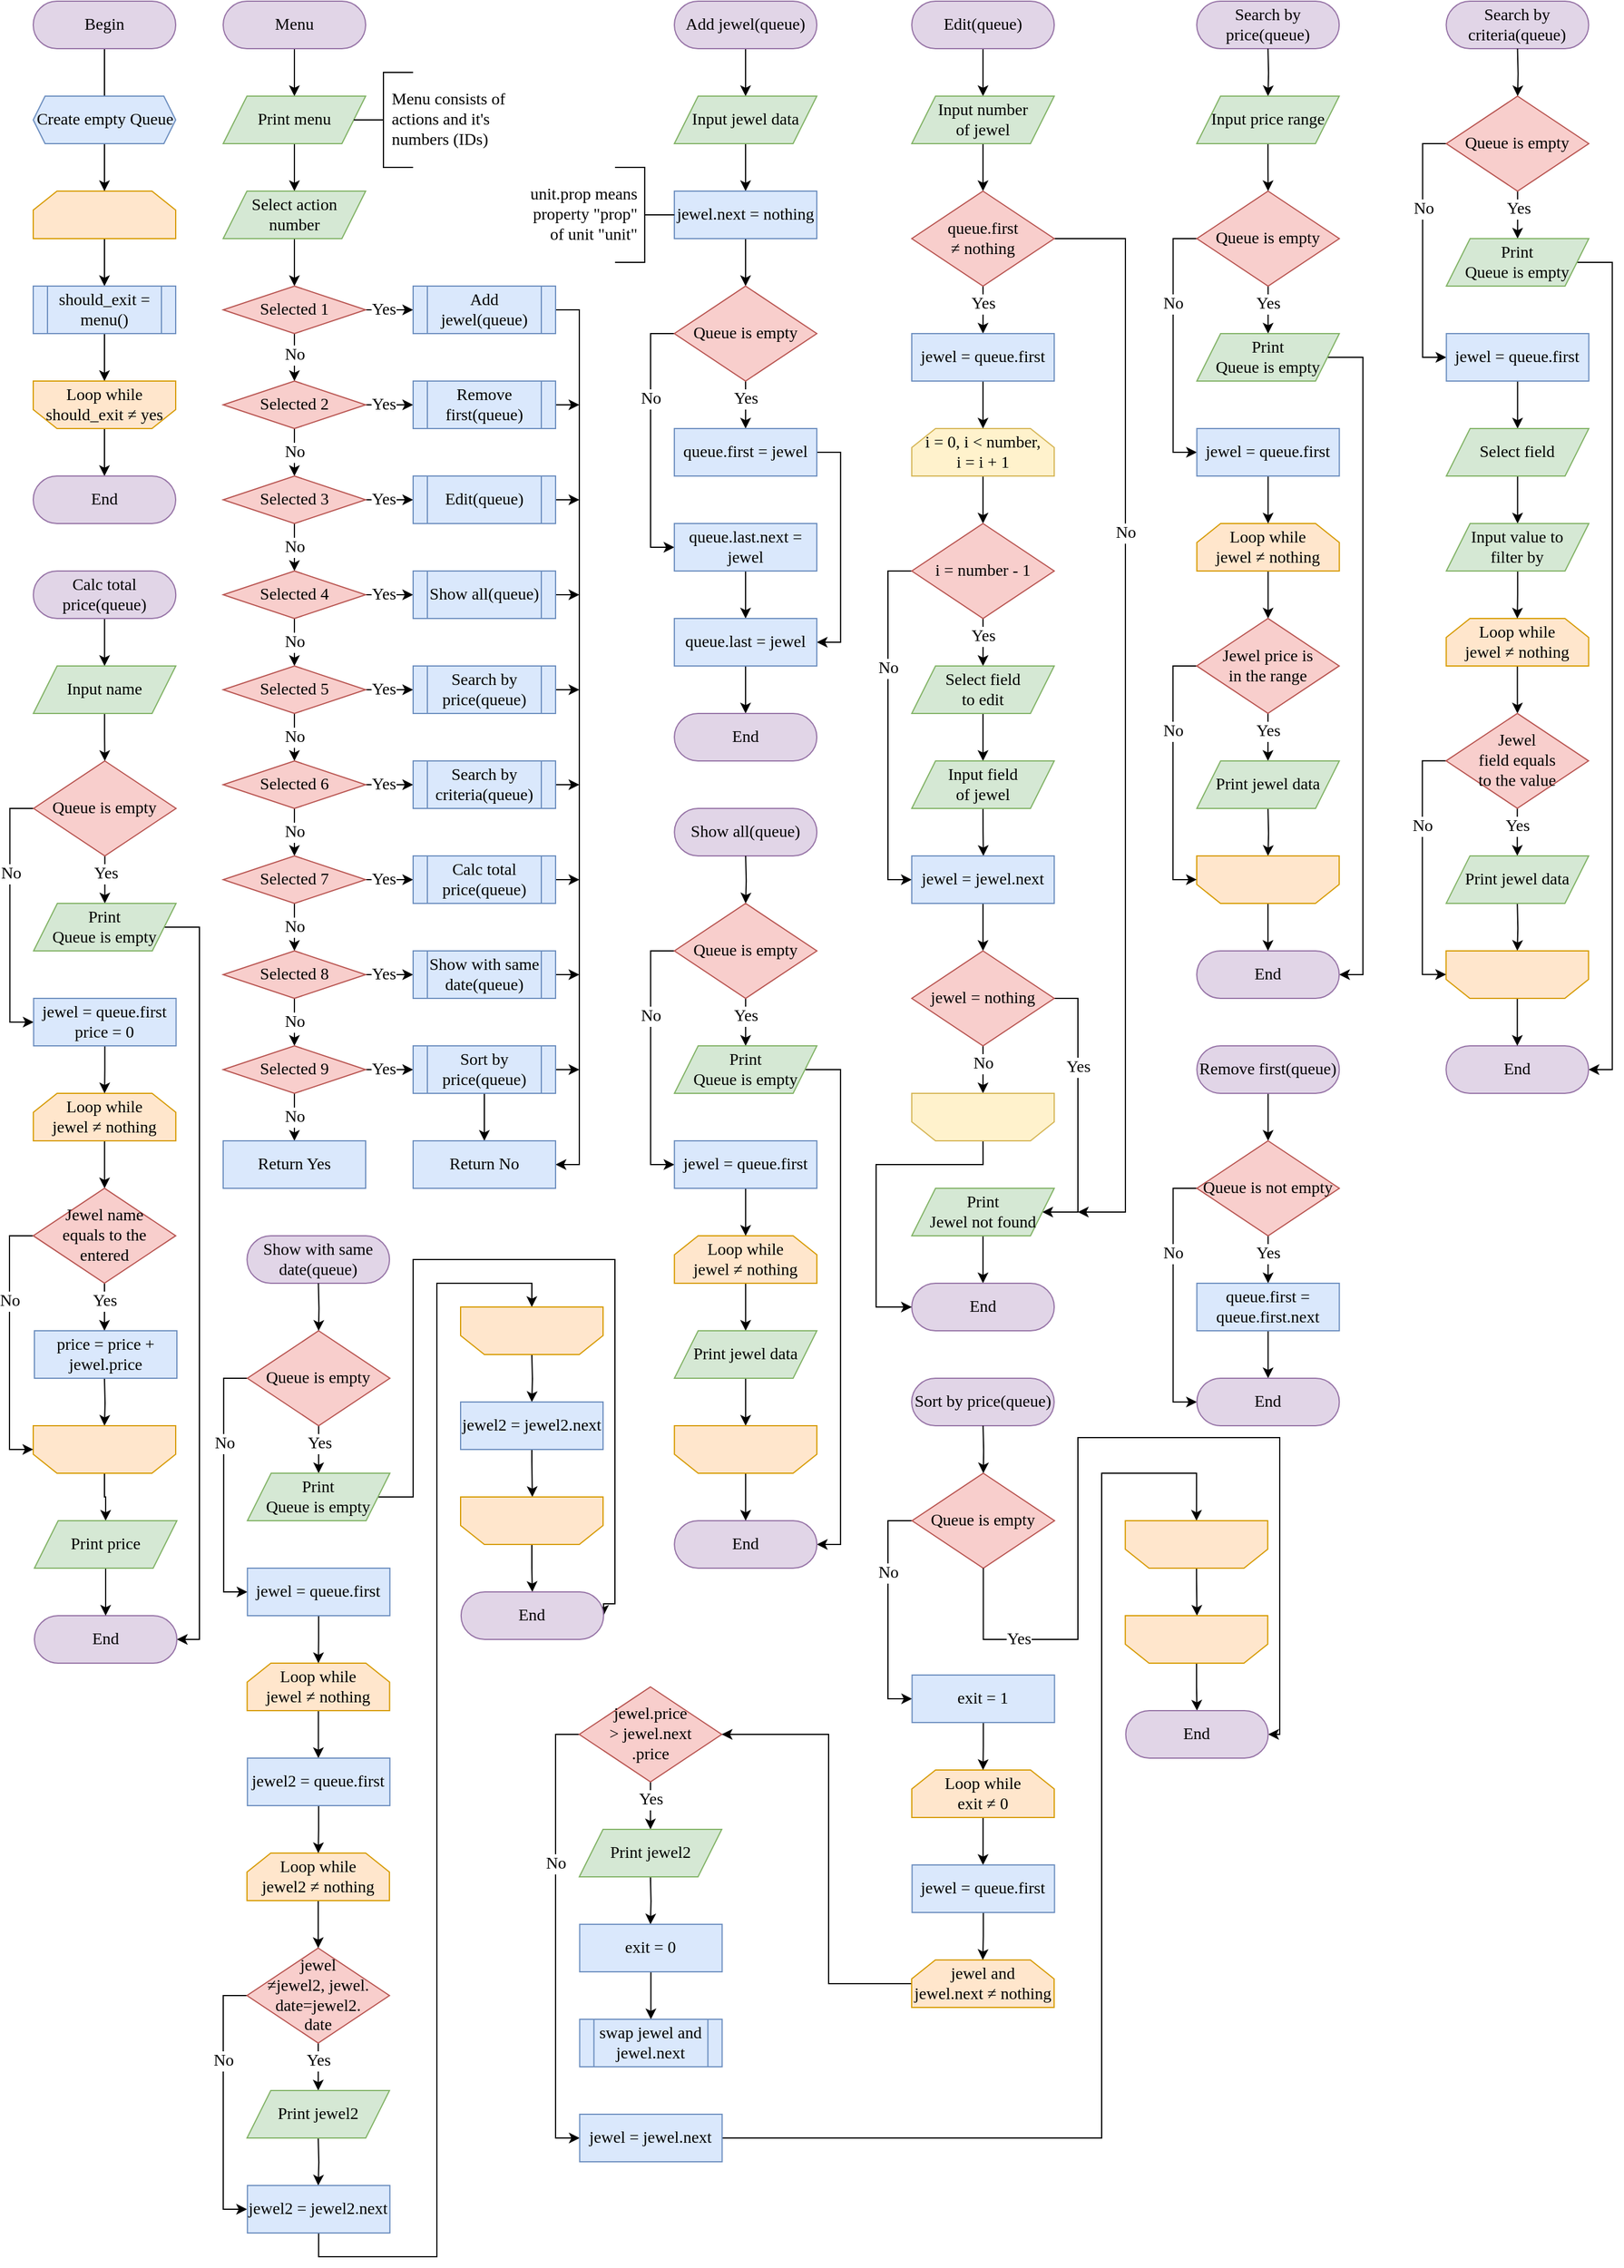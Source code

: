 <mxfile version="18.1.1" type="device"><diagram id="rhOJfBgudRhF004ILHz2" name="Page-1"><mxGraphModel dx="3768" dy="2036" grid="1" gridSize="10" guides="1" tooltips="1" connect="1" arrows="1" fold="1" page="1" pageScale="1" pageWidth="850" pageHeight="1100" math="0" shadow="0"><root><mxCell id="0"/><mxCell id="1" parent="0"/><mxCell id="nwq2TuUGSgkCxmiFh-a4-115" value="" style="edgeStyle=orthogonalEdgeStyle;rounded=0;orthogonalLoop=1;jettySize=auto;html=1;fontFamily=Times New Roman;fontSize=14;" edge="1" parent="1" source="nwq2TuUGSgkCxmiFh-a4-1" target="nwq2TuUGSgkCxmiFh-a4-114"><mxGeometry relative="1" as="geometry"/></mxCell><mxCell id="nwq2TuUGSgkCxmiFh-a4-1" value="Begin" style="rounded=1;whiteSpace=wrap;html=1;arcSize=50;fontSize=14;fontFamily=Times New Roman;fillColor=#e1d5e7;strokeColor=#9673a6;" vertex="1" parent="1"><mxGeometry x="40" y="40" width="120" height="40" as="geometry"/></mxCell><mxCell id="nwq2TuUGSgkCxmiFh-a4-8" value="" style="edgeStyle=orthogonalEdgeStyle;rounded=0;orthogonalLoop=1;jettySize=auto;html=1;fontSize=14;fontFamily=Times New Roman;" edge="1" parent="1" source="nwq2TuUGSgkCxmiFh-a4-3" target="nwq2TuUGSgkCxmiFh-a4-6"><mxGeometry relative="1" as="geometry"/></mxCell><mxCell id="nwq2TuUGSgkCxmiFh-a4-3" value="" style="shape=loopLimit;whiteSpace=wrap;html=1;fontFamily=Times New Roman;fontSize=14;strokeColor=#d79b00;fillColor=#ffe6cc;labelBackgroundColor=default;" vertex="1" parent="1"><mxGeometry x="40" y="200" width="120" height="40" as="geometry"/></mxCell><mxCell id="nwq2TuUGSgkCxmiFh-a4-12" value="" style="edgeStyle=orthogonalEdgeStyle;rounded=0;orthogonalLoop=1;jettySize=auto;html=1;fontSize=14;fontFamily=Times New Roman;" edge="1" parent="1" source="nwq2TuUGSgkCxmiFh-a4-5" target="nwq2TuUGSgkCxmiFh-a4-11"><mxGeometry relative="1" as="geometry"/></mxCell><mxCell id="nwq2TuUGSgkCxmiFh-a4-5" value="Menu" style="rounded=1;whiteSpace=wrap;html=1;arcSize=50;fontSize=14;fontFamily=Times New Roman;fillColor=#e1d5e7;strokeColor=#9673a6;" vertex="1" parent="1"><mxGeometry x="200" y="40" width="120" height="40" as="geometry"/></mxCell><mxCell id="nwq2TuUGSgkCxmiFh-a4-10" value="" style="edgeStyle=orthogonalEdgeStyle;rounded=0;orthogonalLoop=1;jettySize=auto;html=1;fontSize=14;fontFamily=Times New Roman;" edge="1" parent="1" source="nwq2TuUGSgkCxmiFh-a4-6" target="nwq2TuUGSgkCxmiFh-a4-9"><mxGeometry relative="1" as="geometry"/></mxCell><mxCell id="nwq2TuUGSgkCxmiFh-a4-6" value="should_exit = menu()" style="shape=process;whiteSpace=wrap;html=1;backgroundOutline=1;strokeColor=#6c8ebf;fillColor=#dae8fc;fontSize=14;fontFamily=Times New Roman;" vertex="1" parent="1"><mxGeometry x="40.0" y="280" width="120" height="40" as="geometry"/></mxCell><mxCell id="nwq2TuUGSgkCxmiFh-a4-15" value="" style="edgeStyle=orthogonalEdgeStyle;rounded=0;orthogonalLoop=1;jettySize=auto;html=1;fontSize=14;fontFamily=Times New Roman;" edge="1" parent="1" source="nwq2TuUGSgkCxmiFh-a4-9" target="nwq2TuUGSgkCxmiFh-a4-14"><mxGeometry relative="1" as="geometry"/></mxCell><mxCell id="nwq2TuUGSgkCxmiFh-a4-9" value="Loop while should_exit ≠ yes" style="shape=loopLimit;whiteSpace=wrap;html=1;fontFamily=Times New Roman;fontSize=14;strokeColor=#d79b00;fillColor=#ffe6cc;align=center;flipV=1;labelBackgroundColor=none;" vertex="1" parent="1"><mxGeometry x="40" y="360" width="120" height="40" as="geometry"/></mxCell><mxCell id="nwq2TuUGSgkCxmiFh-a4-16" value="" style="edgeStyle=orthogonalEdgeStyle;rounded=0;orthogonalLoop=1;jettySize=auto;html=1;fontSize=14;fontFamily=Times New Roman;" edge="1" parent="1" source="nwq2TuUGSgkCxmiFh-a4-11" target="nwq2TuUGSgkCxmiFh-a4-13"><mxGeometry relative="1" as="geometry"/></mxCell><mxCell id="nwq2TuUGSgkCxmiFh-a4-11" value="&lt;div style=&quot;font-size: 14px;&quot;&gt;Print menu&lt;br style=&quot;font-size: 14px;&quot;&gt;&lt;/div&gt;" style="shape=parallelogram;perimeter=parallelogramPerimeter;whiteSpace=wrap;html=1;fixedSize=1;fontFamily=Times New Roman;fontSize=14;strokeColor=#82b366;fillColor=#d5e8d4;align=center;" vertex="1" parent="1"><mxGeometry x="200.0" y="120" width="120" height="40" as="geometry"/></mxCell><mxCell id="nwq2TuUGSgkCxmiFh-a4-28" value="" style="edgeStyle=orthogonalEdgeStyle;rounded=0;orthogonalLoop=1;jettySize=auto;html=1;fontSize=14;fontFamily=Times New Roman;" edge="1" parent="1" source="nwq2TuUGSgkCxmiFh-a4-13" target="nwq2TuUGSgkCxmiFh-a4-27"><mxGeometry relative="1" as="geometry"/></mxCell><mxCell id="nwq2TuUGSgkCxmiFh-a4-13" value="&lt;div style=&quot;font-size: 14px;&quot;&gt;Select action&lt;/div&gt;number" style="shape=parallelogram;perimeter=parallelogramPerimeter;whiteSpace=wrap;html=1;fixedSize=1;fontFamily=Times New Roman;fontSize=14;strokeColor=#82b366;fillColor=#d5e8d4;align=center;" vertex="1" parent="1"><mxGeometry x="200" y="200" width="120" height="40" as="geometry"/></mxCell><mxCell id="nwq2TuUGSgkCxmiFh-a4-14" value="End" style="rounded=1;whiteSpace=wrap;html=1;fontFamily=Times New Roman;fontSize=14;align=center;arcSize=50;fillColor=#e1d5e7;strokeColor=#9673a6;" vertex="1" parent="1"><mxGeometry x="40" y="440" width="120" height="40" as="geometry"/></mxCell><mxCell id="nwq2TuUGSgkCxmiFh-a4-33" style="edgeStyle=orthogonalEdgeStyle;rounded=0;orthogonalLoop=1;jettySize=auto;html=1;exitX=1;exitY=0.5;exitDx=0;exitDy=0;entryX=0;entryY=0.5;entryDx=0;entryDy=0;fontFamily=Times New Roman;fontSize=14;" edge="1" parent="1" source="nwq2TuUGSgkCxmiFh-a4-27" target="nwq2TuUGSgkCxmiFh-a4-32"><mxGeometry relative="1" as="geometry"/></mxCell><mxCell id="nwq2TuUGSgkCxmiFh-a4-71" value="" style="edgeStyle=orthogonalEdgeStyle;rounded=0;orthogonalLoop=1;jettySize=auto;html=1;fontFamily=Times New Roman;fontSize=14;" edge="1" parent="1" source="nwq2TuUGSgkCxmiFh-a4-27" target="nwq2TuUGSgkCxmiFh-a4-35"><mxGeometry relative="1" as="geometry"/></mxCell><mxCell id="nwq2TuUGSgkCxmiFh-a4-72" value="No" style="edgeLabel;html=1;align=center;verticalAlign=middle;resizable=0;points=[];fontSize=14;fontFamily=Times New Roman;" vertex="1" connectable="0" parent="nwq2TuUGSgkCxmiFh-a4-71"><mxGeometry x="-0.132" relative="1" as="geometry"><mxPoint as="offset"/></mxGeometry></mxCell><mxCell id="nwq2TuUGSgkCxmiFh-a4-27" value="Selected 1" style="rhombus;whiteSpace=wrap;html=1;fontFamily=Times New Roman;fontSize=14;strokeColor=#b85450;fillColor=#f8cecc;" vertex="1" parent="1"><mxGeometry x="200" y="280" width="120" height="40" as="geometry"/></mxCell><mxCell id="nwq2TuUGSgkCxmiFh-a4-29" value="" style="strokeWidth=1;html=1;shape=mxgraph.flowchart.annotation_2;align=left;labelPosition=right;pointerEvents=1;fontFamily=Times New Roman;fontSize=14;fillColor=#FFFFFF;gradientColor=none;" vertex="1" parent="1"><mxGeometry x="310" y="100" width="50" height="80" as="geometry"/></mxCell><mxCell id="nwq2TuUGSgkCxmiFh-a4-30" value="&lt;div style=&quot;font-size: 14px;&quot;&gt;Menu consists of&lt;/div&gt;&lt;div style=&quot;font-size: 14px;&quot;&gt;actions and it's&lt;/div&gt;&lt;div style=&quot;font-size: 14px;&quot;&gt;numbers (IDs)&lt;br style=&quot;font-size: 14px;&quot;&gt;&lt;/div&gt;" style="text;html=1;align=left;verticalAlign=middle;resizable=0;points=[];autosize=1;strokeColor=none;fillColor=none;fontSize=14;fontFamily=Times New Roman;" vertex="1" parent="1"><mxGeometry x="340" y="110" width="110" height="60" as="geometry"/></mxCell><mxCell id="nwq2TuUGSgkCxmiFh-a4-106" value="" style="edgeStyle=orthogonalEdgeStyle;rounded=0;orthogonalLoop=1;jettySize=auto;html=1;fontFamily=Times New Roman;fontSize=14;" edge="1" parent="1" source="nwq2TuUGSgkCxmiFh-a4-31" target="nwq2TuUGSgkCxmiFh-a4-105"><mxGeometry relative="1" as="geometry"/></mxCell><mxCell id="nwq2TuUGSgkCxmiFh-a4-31" value="Add jewel(queue)" style="rounded=1;whiteSpace=wrap;html=1;arcSize=50;fontSize=14;fontFamily=Times New Roman;fillColor=#e1d5e7;strokeColor=#9673a6;" vertex="1" parent="1"><mxGeometry x="580.05" y="40" width="120" height="40" as="geometry"/></mxCell><mxCell id="nwq2TuUGSgkCxmiFh-a4-93" style="edgeStyle=orthogonalEdgeStyle;rounded=0;orthogonalLoop=1;jettySize=auto;html=1;exitX=1;exitY=0.5;exitDx=0;exitDy=0;entryX=1;entryY=0.5;entryDx=0;entryDy=0;fontFamily=Times New Roman;fontSize=14;" edge="1" parent="1" source="nwq2TuUGSgkCxmiFh-a4-32" target="nwq2TuUGSgkCxmiFh-a4-62"><mxGeometry relative="1" as="geometry"/></mxCell><mxCell id="nwq2TuUGSgkCxmiFh-a4-32" value="Add jewel(queue)" style="shape=process;whiteSpace=wrap;html=1;backgroundOutline=1;strokeColor=#6c8ebf;fillColor=#dae8fc;fontFamily=Times New Roman;fontSize=14;" vertex="1" parent="1"><mxGeometry x="360.0" y="280" width="120" height="40" as="geometry"/></mxCell><mxCell id="nwq2TuUGSgkCxmiFh-a4-34" style="edgeStyle=orthogonalEdgeStyle;rounded=0;orthogonalLoop=1;jettySize=auto;html=1;exitX=1;exitY=0.5;exitDx=0;exitDy=0;entryX=0;entryY=0.5;entryDx=0;entryDy=0;fontFamily=Times New Roman;fontSize=14;" edge="1" parent="1" source="nwq2TuUGSgkCxmiFh-a4-35" target="nwq2TuUGSgkCxmiFh-a4-36"><mxGeometry relative="1" as="geometry"/></mxCell><mxCell id="nwq2TuUGSgkCxmiFh-a4-70" value="" style="edgeStyle=orthogonalEdgeStyle;rounded=0;orthogonalLoop=1;jettySize=auto;html=1;fontFamily=Times New Roman;fontSize=14;" edge="1" parent="1" source="nwq2TuUGSgkCxmiFh-a4-35" target="nwq2TuUGSgkCxmiFh-a4-38"><mxGeometry relative="1" as="geometry"/></mxCell><mxCell id="nwq2TuUGSgkCxmiFh-a4-35" value="Selected 2" style="rhombus;whiteSpace=wrap;html=1;fontFamily=Times New Roman;fontSize=14;strokeColor=#b85450;fillColor=#f8cecc;" vertex="1" parent="1"><mxGeometry x="200" y="360" width="120" height="40" as="geometry"/></mxCell><mxCell id="nwq2TuUGSgkCxmiFh-a4-94" style="edgeStyle=orthogonalEdgeStyle;rounded=0;orthogonalLoop=1;jettySize=auto;html=1;exitX=1;exitY=0.5;exitDx=0;exitDy=0;fontFamily=Times New Roman;fontSize=14;" edge="1" parent="1" source="nwq2TuUGSgkCxmiFh-a4-36"><mxGeometry relative="1" as="geometry"><mxPoint x="500" y="380.034" as="targetPoint"/></mxGeometry></mxCell><mxCell id="nwq2TuUGSgkCxmiFh-a4-36" value="Remove first(queue)" style="shape=process;whiteSpace=wrap;html=1;backgroundOutline=1;strokeColor=#6c8ebf;fillColor=#dae8fc;fontFamily=Times New Roman;fontSize=14;" vertex="1" parent="1"><mxGeometry x="360.0" y="360" width="120" height="40" as="geometry"/></mxCell><mxCell id="nwq2TuUGSgkCxmiFh-a4-37" style="edgeStyle=orthogonalEdgeStyle;rounded=0;orthogonalLoop=1;jettySize=auto;html=1;exitX=1;exitY=0.5;exitDx=0;exitDy=0;entryX=0;entryY=0.5;entryDx=0;entryDy=0;fontFamily=Times New Roman;fontSize=14;" edge="1" parent="1" source="nwq2TuUGSgkCxmiFh-a4-38" target="nwq2TuUGSgkCxmiFh-a4-39"><mxGeometry relative="1" as="geometry"/></mxCell><mxCell id="nwq2TuUGSgkCxmiFh-a4-69" value="" style="edgeStyle=orthogonalEdgeStyle;rounded=0;orthogonalLoop=1;jettySize=auto;html=1;fontFamily=Times New Roman;fontSize=14;" edge="1" parent="1" source="nwq2TuUGSgkCxmiFh-a4-38" target="nwq2TuUGSgkCxmiFh-a4-41"><mxGeometry relative="1" as="geometry"/></mxCell><mxCell id="nwq2TuUGSgkCxmiFh-a4-38" value="Selected 3" style="rhombus;whiteSpace=wrap;html=1;fontFamily=Times New Roman;fontSize=14;strokeColor=#b85450;fillColor=#f8cecc;" vertex="1" parent="1"><mxGeometry x="200" y="440" width="120" height="40" as="geometry"/></mxCell><mxCell id="nwq2TuUGSgkCxmiFh-a4-96" style="edgeStyle=orthogonalEdgeStyle;rounded=0;orthogonalLoop=1;jettySize=auto;html=1;exitX=1;exitY=0.5;exitDx=0;exitDy=0;fontFamily=Times New Roman;fontSize=14;" edge="1" parent="1" source="nwq2TuUGSgkCxmiFh-a4-39"><mxGeometry relative="1" as="geometry"><mxPoint x="500" y="460.034" as="targetPoint"/></mxGeometry></mxCell><mxCell id="nwq2TuUGSgkCxmiFh-a4-39" value="Edit(queue)" style="shape=process;whiteSpace=wrap;html=1;backgroundOutline=1;strokeColor=#6c8ebf;fillColor=#dae8fc;fontFamily=Times New Roman;fontSize=14;" vertex="1" parent="1"><mxGeometry x="360.0" y="440" width="120" height="40" as="geometry"/></mxCell><mxCell id="nwq2TuUGSgkCxmiFh-a4-40" style="edgeStyle=orthogonalEdgeStyle;rounded=0;orthogonalLoop=1;jettySize=auto;html=1;exitX=1;exitY=0.5;exitDx=0;exitDy=0;entryX=0;entryY=0.5;entryDx=0;entryDy=0;fontFamily=Times New Roman;fontSize=14;" edge="1" parent="1" source="nwq2TuUGSgkCxmiFh-a4-41" target="nwq2TuUGSgkCxmiFh-a4-42"><mxGeometry relative="1" as="geometry"/></mxCell><mxCell id="nwq2TuUGSgkCxmiFh-a4-68" value="" style="edgeStyle=orthogonalEdgeStyle;rounded=0;orthogonalLoop=1;jettySize=auto;html=1;fontFamily=Times New Roman;fontSize=14;" edge="1" parent="1" source="nwq2TuUGSgkCxmiFh-a4-41" target="nwq2TuUGSgkCxmiFh-a4-44"><mxGeometry relative="1" as="geometry"/></mxCell><mxCell id="nwq2TuUGSgkCxmiFh-a4-41" value="Selected 4" style="rhombus;whiteSpace=wrap;html=1;fontFamily=Times New Roman;fontSize=14;strokeColor=#b85450;fillColor=#f8cecc;" vertex="1" parent="1"><mxGeometry x="200" y="520" width="120" height="40" as="geometry"/></mxCell><mxCell id="nwq2TuUGSgkCxmiFh-a4-97" style="edgeStyle=orthogonalEdgeStyle;rounded=0;orthogonalLoop=1;jettySize=auto;html=1;exitX=1;exitY=0.5;exitDx=0;exitDy=0;fontFamily=Times New Roman;fontSize=14;" edge="1" parent="1" source="nwq2TuUGSgkCxmiFh-a4-42"><mxGeometry relative="1" as="geometry"><mxPoint x="500" y="540.034" as="targetPoint"/></mxGeometry></mxCell><mxCell id="nwq2TuUGSgkCxmiFh-a4-42" value="Show all(queue)" style="shape=process;whiteSpace=wrap;html=1;backgroundOutline=1;strokeColor=#6c8ebf;fillColor=#dae8fc;fontFamily=Times New Roman;fontSize=14;" vertex="1" parent="1"><mxGeometry x="360.0" y="520" width="120" height="40" as="geometry"/></mxCell><mxCell id="nwq2TuUGSgkCxmiFh-a4-43" style="edgeStyle=orthogonalEdgeStyle;rounded=0;orthogonalLoop=1;jettySize=auto;html=1;exitX=1;exitY=0.5;exitDx=0;exitDy=0;entryX=0;entryY=0.5;entryDx=0;entryDy=0;fontFamily=Times New Roman;fontSize=14;" edge="1" parent="1" source="nwq2TuUGSgkCxmiFh-a4-44" target="nwq2TuUGSgkCxmiFh-a4-45"><mxGeometry relative="1" as="geometry"/></mxCell><mxCell id="nwq2TuUGSgkCxmiFh-a4-67" value="" style="edgeStyle=orthogonalEdgeStyle;rounded=0;orthogonalLoop=1;jettySize=auto;html=1;fontFamily=Times New Roman;fontSize=14;" edge="1" parent="1" source="nwq2TuUGSgkCxmiFh-a4-44" target="nwq2TuUGSgkCxmiFh-a4-47"><mxGeometry relative="1" as="geometry"/></mxCell><mxCell id="nwq2TuUGSgkCxmiFh-a4-44" value="Selected 5" style="rhombus;whiteSpace=wrap;html=1;fontFamily=Times New Roman;fontSize=14;strokeColor=#b85450;fillColor=#f8cecc;" vertex="1" parent="1"><mxGeometry x="200" y="600" width="120" height="40" as="geometry"/></mxCell><mxCell id="nwq2TuUGSgkCxmiFh-a4-99" style="edgeStyle=orthogonalEdgeStyle;rounded=0;orthogonalLoop=1;jettySize=auto;html=1;exitX=1;exitY=0.5;exitDx=0;exitDy=0;fontFamily=Times New Roman;fontSize=14;" edge="1" parent="1" source="nwq2TuUGSgkCxmiFh-a4-45"><mxGeometry relative="1" as="geometry"><mxPoint x="500" y="620.034" as="targetPoint"/></mxGeometry></mxCell><mxCell id="nwq2TuUGSgkCxmiFh-a4-45" value="Search by price(queue)" style="shape=process;whiteSpace=wrap;html=1;backgroundOutline=1;strokeColor=#6c8ebf;fillColor=#dae8fc;fontFamily=Times New Roman;fontSize=14;" vertex="1" parent="1"><mxGeometry x="360.0" y="600" width="120" height="40" as="geometry"/></mxCell><mxCell id="nwq2TuUGSgkCxmiFh-a4-46" style="edgeStyle=orthogonalEdgeStyle;rounded=0;orthogonalLoop=1;jettySize=auto;html=1;exitX=1;exitY=0.5;exitDx=0;exitDy=0;entryX=0;entryY=0.5;entryDx=0;entryDy=0;fontFamily=Times New Roman;fontSize=14;" edge="1" parent="1" source="nwq2TuUGSgkCxmiFh-a4-47" target="nwq2TuUGSgkCxmiFh-a4-48"><mxGeometry relative="1" as="geometry"/></mxCell><mxCell id="nwq2TuUGSgkCxmiFh-a4-66" value="" style="edgeStyle=orthogonalEdgeStyle;rounded=0;orthogonalLoop=1;jettySize=auto;html=1;fontFamily=Times New Roman;fontSize=14;" edge="1" parent="1" source="nwq2TuUGSgkCxmiFh-a4-47" target="nwq2TuUGSgkCxmiFh-a4-50"><mxGeometry relative="1" as="geometry"/></mxCell><mxCell id="nwq2TuUGSgkCxmiFh-a4-47" value="Selected 6" style="rhombus;whiteSpace=wrap;html=1;fontFamily=Times New Roman;fontSize=14;strokeColor=#b85450;fillColor=#f8cecc;" vertex="1" parent="1"><mxGeometry x="200" y="680" width="120" height="40" as="geometry"/></mxCell><mxCell id="nwq2TuUGSgkCxmiFh-a4-100" style="edgeStyle=orthogonalEdgeStyle;rounded=0;orthogonalLoop=1;jettySize=auto;html=1;exitX=1;exitY=0.5;exitDx=0;exitDy=0;fontFamily=Times New Roman;fontSize=14;" edge="1" parent="1" source="nwq2TuUGSgkCxmiFh-a4-48"><mxGeometry relative="1" as="geometry"><mxPoint x="500" y="700.034" as="targetPoint"/></mxGeometry></mxCell><mxCell id="nwq2TuUGSgkCxmiFh-a4-48" value="Search by criteria(queue)" style="shape=process;whiteSpace=wrap;html=1;backgroundOutline=1;strokeColor=#6c8ebf;fillColor=#dae8fc;fontFamily=Times New Roman;fontSize=14;" vertex="1" parent="1"><mxGeometry x="360.0" y="680" width="120" height="40" as="geometry"/></mxCell><mxCell id="nwq2TuUGSgkCxmiFh-a4-49" style="edgeStyle=orthogonalEdgeStyle;rounded=0;orthogonalLoop=1;jettySize=auto;html=1;exitX=1;exitY=0.5;exitDx=0;exitDy=0;entryX=0;entryY=0.5;entryDx=0;entryDy=0;fontFamily=Times New Roman;fontSize=14;" edge="1" parent="1" source="nwq2TuUGSgkCxmiFh-a4-50" target="nwq2TuUGSgkCxmiFh-a4-51"><mxGeometry relative="1" as="geometry"/></mxCell><mxCell id="nwq2TuUGSgkCxmiFh-a4-65" value="" style="edgeStyle=orthogonalEdgeStyle;rounded=0;orthogonalLoop=1;jettySize=auto;html=1;fontFamily=Times New Roman;fontSize=14;" edge="1" parent="1" source="nwq2TuUGSgkCxmiFh-a4-50" target="nwq2TuUGSgkCxmiFh-a4-53"><mxGeometry relative="1" as="geometry"/></mxCell><mxCell id="nwq2TuUGSgkCxmiFh-a4-50" value="Selected 7" style="rhombus;whiteSpace=wrap;html=1;fontFamily=Times New Roman;fontSize=14;strokeColor=#b85450;fillColor=#f8cecc;" vertex="1" parent="1"><mxGeometry x="200" y="760" width="120" height="40" as="geometry"/></mxCell><mxCell id="nwq2TuUGSgkCxmiFh-a4-101" style="edgeStyle=orthogonalEdgeStyle;rounded=0;orthogonalLoop=1;jettySize=auto;html=1;exitX=1;exitY=0.5;exitDx=0;exitDy=0;fontFamily=Times New Roman;fontSize=14;" edge="1" parent="1" source="nwq2TuUGSgkCxmiFh-a4-51"><mxGeometry relative="1" as="geometry"><mxPoint x="500" y="780.034" as="targetPoint"/></mxGeometry></mxCell><mxCell id="nwq2TuUGSgkCxmiFh-a4-51" value="Calc total price(queue)" style="shape=process;whiteSpace=wrap;html=1;backgroundOutline=1;strokeColor=#6c8ebf;fillColor=#dae8fc;fontFamily=Times New Roman;fontSize=14;" vertex="1" parent="1"><mxGeometry x="360.0" y="760" width="120" height="40" as="geometry"/></mxCell><mxCell id="nwq2TuUGSgkCxmiFh-a4-52" style="edgeStyle=orthogonalEdgeStyle;rounded=0;orthogonalLoop=1;jettySize=auto;html=1;exitX=1;exitY=0.5;exitDx=0;exitDy=0;entryX=0;entryY=0.5;entryDx=0;entryDy=0;fontFamily=Times New Roman;fontSize=14;" edge="1" parent="1" source="nwq2TuUGSgkCxmiFh-a4-53" target="nwq2TuUGSgkCxmiFh-a4-54"><mxGeometry relative="1" as="geometry"/></mxCell><mxCell id="nwq2TuUGSgkCxmiFh-a4-64" value="" style="edgeStyle=orthogonalEdgeStyle;rounded=0;orthogonalLoop=1;jettySize=auto;html=1;fontFamily=Times New Roman;fontSize=14;" edge="1" parent="1" source="nwq2TuUGSgkCxmiFh-a4-53" target="nwq2TuUGSgkCxmiFh-a4-56"><mxGeometry relative="1" as="geometry"/></mxCell><mxCell id="nwq2TuUGSgkCxmiFh-a4-53" value="Selected 8" style="rhombus;whiteSpace=wrap;html=1;fontFamily=Times New Roman;fontSize=14;strokeColor=#b85450;fillColor=#f8cecc;" vertex="1" parent="1"><mxGeometry x="200" y="840" width="120" height="40" as="geometry"/></mxCell><mxCell id="nwq2TuUGSgkCxmiFh-a4-102" style="edgeStyle=orthogonalEdgeStyle;rounded=0;orthogonalLoop=1;jettySize=auto;html=1;exitX=1;exitY=0.5;exitDx=0;exitDy=0;fontFamily=Times New Roman;fontSize=14;" edge="1" parent="1" source="nwq2TuUGSgkCxmiFh-a4-54"><mxGeometry relative="1" as="geometry"><mxPoint x="500" y="860.034" as="targetPoint"/></mxGeometry></mxCell><mxCell id="nwq2TuUGSgkCxmiFh-a4-54" value="Show with same date(queue)" style="shape=process;whiteSpace=wrap;html=1;backgroundOutline=1;strokeColor=#6c8ebf;fillColor=#dae8fc;fontFamily=Times New Roman;fontSize=14;" vertex="1" parent="1"><mxGeometry x="360.0" y="840" width="120" height="40" as="geometry"/></mxCell><mxCell id="nwq2TuUGSgkCxmiFh-a4-55" style="edgeStyle=orthogonalEdgeStyle;rounded=0;orthogonalLoop=1;jettySize=auto;html=1;exitX=1;exitY=0.5;exitDx=0;exitDy=0;entryX=0;entryY=0.5;entryDx=0;entryDy=0;fontFamily=Times New Roman;fontSize=14;" edge="1" parent="1" source="nwq2TuUGSgkCxmiFh-a4-56" target="nwq2TuUGSgkCxmiFh-a4-57"><mxGeometry relative="1" as="geometry"/></mxCell><mxCell id="nwq2TuUGSgkCxmiFh-a4-63" value="" style="edgeStyle=orthogonalEdgeStyle;rounded=0;orthogonalLoop=1;jettySize=auto;html=1;fontFamily=Times New Roman;fontSize=14;" edge="1" parent="1" source="nwq2TuUGSgkCxmiFh-a4-56" target="nwq2TuUGSgkCxmiFh-a4-61"><mxGeometry relative="1" as="geometry"/></mxCell><mxCell id="nwq2TuUGSgkCxmiFh-a4-56" value="Selected 9" style="rhombus;whiteSpace=wrap;html=1;fontFamily=Times New Roman;fontSize=14;strokeColor=#b85450;fillColor=#f8cecc;" vertex="1" parent="1"><mxGeometry x="200" y="920" width="120" height="40" as="geometry"/></mxCell><mxCell id="nwq2TuUGSgkCxmiFh-a4-92" value="" style="edgeStyle=orthogonalEdgeStyle;rounded=0;orthogonalLoop=1;jettySize=auto;html=1;fontFamily=Times New Roman;fontSize=14;" edge="1" parent="1" source="nwq2TuUGSgkCxmiFh-a4-57" target="nwq2TuUGSgkCxmiFh-a4-62"><mxGeometry relative="1" as="geometry"/></mxCell><mxCell id="nwq2TuUGSgkCxmiFh-a4-104" style="edgeStyle=orthogonalEdgeStyle;rounded=0;orthogonalLoop=1;jettySize=auto;html=1;exitX=1;exitY=0.5;exitDx=0;exitDy=0;fontFamily=Times New Roman;fontSize=14;" edge="1" parent="1" source="nwq2TuUGSgkCxmiFh-a4-57"><mxGeometry relative="1" as="geometry"><mxPoint x="500" y="940.034" as="targetPoint"/></mxGeometry></mxCell><mxCell id="nwq2TuUGSgkCxmiFh-a4-57" value="Sort by price(queue)" style="shape=process;whiteSpace=wrap;html=1;backgroundOutline=1;strokeColor=#6c8ebf;fillColor=#dae8fc;fontFamily=Times New Roman;fontSize=14;" vertex="1" parent="1"><mxGeometry x="360.0" y="920" width="120" height="40" as="geometry"/></mxCell><mxCell id="nwq2TuUGSgkCxmiFh-a4-61" value="Return Yes" style="rounded=0;whiteSpace=wrap;html=1;fontFamily=Times New Roman;fontSize=14;strokeColor=#6c8ebf;strokeWidth=1;fillColor=#dae8fc;" vertex="1" parent="1"><mxGeometry x="200.0" y="1000" width="120" height="40" as="geometry"/></mxCell><mxCell id="nwq2TuUGSgkCxmiFh-a4-62" value="Return No" style="rounded=0;whiteSpace=wrap;html=1;fontFamily=Times New Roman;fontSize=14;strokeColor=#6c8ebf;strokeWidth=1;fillColor=#dae8fc;" vertex="1" parent="1"><mxGeometry x="360.0" y="1000" width="120" height="40" as="geometry"/></mxCell><mxCell id="nwq2TuUGSgkCxmiFh-a4-73" value="No" style="edgeLabel;html=1;align=center;verticalAlign=middle;resizable=0;points=[];fontSize=14;fontFamily=Times New Roman;" vertex="1" connectable="0" parent="1"><mxGeometry x="260" y="420" as="geometry"/></mxCell><mxCell id="nwq2TuUGSgkCxmiFh-a4-74" value="No" style="edgeLabel;html=1;align=center;verticalAlign=middle;resizable=0;points=[];fontSize=14;fontFamily=Times New Roman;" vertex="1" connectable="0" parent="1"><mxGeometry x="260" y="500" as="geometry"/></mxCell><mxCell id="nwq2TuUGSgkCxmiFh-a4-75" value="No" style="edgeLabel;html=1;align=center;verticalAlign=middle;resizable=0;points=[];fontSize=14;fontFamily=Times New Roman;" vertex="1" connectable="0" parent="1"><mxGeometry x="260" y="580" as="geometry"/></mxCell><mxCell id="nwq2TuUGSgkCxmiFh-a4-76" value="No" style="edgeLabel;html=1;align=center;verticalAlign=middle;resizable=0;points=[];fontSize=14;fontFamily=Times New Roman;" vertex="1" connectable="0" parent="1"><mxGeometry x="260" y="660" as="geometry"/></mxCell><mxCell id="nwq2TuUGSgkCxmiFh-a4-77" value="No" style="edgeLabel;html=1;align=center;verticalAlign=middle;resizable=0;points=[];fontSize=14;fontFamily=Times New Roman;" vertex="1" connectable="0" parent="1"><mxGeometry x="260" y="740" as="geometry"/></mxCell><mxCell id="nwq2TuUGSgkCxmiFh-a4-78" value="No" style="edgeLabel;html=1;align=center;verticalAlign=middle;resizable=0;points=[];fontSize=14;fontFamily=Times New Roman;" vertex="1" connectable="0" parent="1"><mxGeometry x="260" y="820" as="geometry"/></mxCell><mxCell id="nwq2TuUGSgkCxmiFh-a4-79" value="No" style="edgeLabel;html=1;align=center;verticalAlign=middle;resizable=0;points=[];fontSize=14;fontFamily=Times New Roman;" vertex="1" connectable="0" parent="1"><mxGeometry x="260" y="900" as="geometry"/></mxCell><mxCell id="nwq2TuUGSgkCxmiFh-a4-80" value="No" style="edgeLabel;html=1;align=center;verticalAlign=middle;resizable=0;points=[];fontSize=14;fontFamily=Times New Roman;" vertex="1" connectable="0" parent="1"><mxGeometry x="260" y="980" as="geometry"/></mxCell><mxCell id="nwq2TuUGSgkCxmiFh-a4-82" value="Yes" style="edgeLabel;html=1;align=center;verticalAlign=middle;resizable=0;points=[];fontSize=14;fontFamily=Times New Roman;" vertex="1" connectable="0" parent="1"><mxGeometry x="335" y="300" as="geometry"/></mxCell><mxCell id="nwq2TuUGSgkCxmiFh-a4-83" value="Yes" style="edgeLabel;html=1;align=center;verticalAlign=middle;resizable=0;points=[];fontSize=14;fontFamily=Times New Roman;" vertex="1" connectable="0" parent="1"><mxGeometry x="335" y="380" as="geometry"/></mxCell><mxCell id="nwq2TuUGSgkCxmiFh-a4-84" value="Yes" style="edgeLabel;html=1;align=center;verticalAlign=middle;resizable=0;points=[];fontSize=14;fontFamily=Times New Roman;" vertex="1" connectable="0" parent="1"><mxGeometry x="335" y="460" as="geometry"/></mxCell><mxCell id="nwq2TuUGSgkCxmiFh-a4-85" value="Yes" style="edgeLabel;html=1;align=center;verticalAlign=middle;resizable=0;points=[];fontSize=14;fontFamily=Times New Roman;" vertex="1" connectable="0" parent="1"><mxGeometry x="335" y="540" as="geometry"/></mxCell><mxCell id="nwq2TuUGSgkCxmiFh-a4-86" value="Yes" style="edgeLabel;html=1;align=center;verticalAlign=middle;resizable=0;points=[];fontSize=14;fontFamily=Times New Roman;" vertex="1" connectable="0" parent="1"><mxGeometry x="335" y="620" as="geometry"/></mxCell><mxCell id="nwq2TuUGSgkCxmiFh-a4-87" value="Yes" style="edgeLabel;html=1;align=center;verticalAlign=middle;resizable=0;points=[];fontSize=14;fontFamily=Times New Roman;" vertex="1" connectable="0" parent="1"><mxGeometry x="335" y="700" as="geometry"/></mxCell><mxCell id="nwq2TuUGSgkCxmiFh-a4-88" value="Yes" style="edgeLabel;html=1;align=center;verticalAlign=middle;resizable=0;points=[];fontSize=14;fontFamily=Times New Roman;" vertex="1" connectable="0" parent="1"><mxGeometry x="335" y="780" as="geometry"/></mxCell><mxCell id="nwq2TuUGSgkCxmiFh-a4-89" value="Yes" style="edgeLabel;html=1;align=center;verticalAlign=middle;resizable=0;points=[];fontSize=14;fontFamily=Times New Roman;" vertex="1" connectable="0" parent="1"><mxGeometry x="335" y="860" as="geometry"/></mxCell><mxCell id="nwq2TuUGSgkCxmiFh-a4-90" value="Yes" style="edgeLabel;html=1;align=center;verticalAlign=middle;resizable=0;points=[];fontSize=14;fontFamily=Times New Roman;" vertex="1" connectable="0" parent="1"><mxGeometry x="335" y="940" as="geometry"/></mxCell><mxCell id="nwq2TuUGSgkCxmiFh-a4-110" value="" style="edgeStyle=orthogonalEdgeStyle;rounded=0;orthogonalLoop=1;jettySize=auto;html=1;fontFamily=Times New Roman;fontSize=14;" edge="1" parent="1" source="nwq2TuUGSgkCxmiFh-a4-105" target="nwq2TuUGSgkCxmiFh-a4-107"><mxGeometry relative="1" as="geometry"/></mxCell><mxCell id="nwq2TuUGSgkCxmiFh-a4-105" value="Input jewel data" style="shape=parallelogram;perimeter=parallelogramPerimeter;whiteSpace=wrap;html=1;fixedSize=1;fontFamily=Times New Roman;fontSize=14;strokeColor=#82b366;fillColor=#d5e8d4;align=center;" vertex="1" parent="1"><mxGeometry x="580.05" y="120" width="120" height="40" as="geometry"/></mxCell><mxCell id="nwq2TuUGSgkCxmiFh-a4-122" value="" style="edgeStyle=orthogonalEdgeStyle;rounded=0;orthogonalLoop=1;jettySize=auto;html=1;fontFamily=Times New Roman;fontSize=14;" edge="1" parent="1" source="nwq2TuUGSgkCxmiFh-a4-107" target="nwq2TuUGSgkCxmiFh-a4-121"><mxGeometry relative="1" as="geometry"/></mxCell><mxCell id="nwq2TuUGSgkCxmiFh-a4-107" value="jewel.next = nothing" style="rounded=0;whiteSpace=wrap;html=1;fontFamily=Times New Roman;fontSize=14;strokeColor=#6c8ebf;strokeWidth=1;fillColor=#dae8fc;" vertex="1" parent="1"><mxGeometry x="580.05" y="200" width="120" height="40" as="geometry"/></mxCell><mxCell id="nwq2TuUGSgkCxmiFh-a4-116" value="" style="edgeStyle=orthogonalEdgeStyle;rounded=0;orthogonalLoop=1;jettySize=auto;html=1;fontFamily=Times New Roman;fontSize=14;" edge="1" parent="1" source="nwq2TuUGSgkCxmiFh-a4-113" target="nwq2TuUGSgkCxmiFh-a4-3"><mxGeometry relative="1" as="geometry"/></mxCell><mxCell id="nwq2TuUGSgkCxmiFh-a4-113" value="" style="verticalLabelPosition=bottom;verticalAlign=top;html=1;shape=hexagon;perimeter=hexagonPerimeter2;arcSize=6;size=0.083;fontFamily=Times New Roman;fontSize=14;fillColor=#dae8fc;strokeColor=#6c8ebf;" vertex="1" parent="1"><mxGeometry x="40" y="120" width="120" height="40" as="geometry"/></mxCell><mxCell id="nwq2TuUGSgkCxmiFh-a4-114" value="Create empty Queue" style="text;html=1;align=center;verticalAlign=middle;resizable=0;points=[];autosize=1;strokeColor=none;fillColor=none;fontSize=14;fontFamily=Times New Roman;" vertex="1" parent="1"><mxGeometry x="35" y="130" width="130" height="20" as="geometry"/></mxCell><mxCell id="nwq2TuUGSgkCxmiFh-a4-117" style="edgeStyle=orthogonalEdgeStyle;rounded=0;orthogonalLoop=1;jettySize=auto;html=1;exitX=0.5;exitY=1;exitDx=0;exitDy=0;labelBackgroundColor=none;fontFamily=Times New Roman;fontSize=14;fontColor=default;strokeColor=default;fillColor=default;" edge="1" source="nwq2TuUGSgkCxmiFh-a4-121" parent="1"><mxGeometry relative="1" as="geometry"><mxPoint x="640.05" y="400" as="targetPoint"/></mxGeometry></mxCell><mxCell id="nwq2TuUGSgkCxmiFh-a4-118" value="Yes" style="edgeLabel;html=1;align=center;verticalAlign=middle;resizable=0;points=[];fontSize=14;fontFamily=Times New Roman;fontColor=default;" vertex="1" connectable="0" parent="nwq2TuUGSgkCxmiFh-a4-117"><mxGeometry x="-0.267" relative="1" as="geometry"><mxPoint as="offset"/></mxGeometry></mxCell><mxCell id="nwq2TuUGSgkCxmiFh-a4-119" style="edgeStyle=orthogonalEdgeStyle;rounded=0;orthogonalLoop=1;jettySize=auto;html=1;exitX=0;exitY=0.5;exitDx=0;exitDy=0;labelBackgroundColor=none;fontFamily=Times New Roman;fontSize=14;fontColor=default;strokeColor=default;fillColor=default;" edge="1" source="nwq2TuUGSgkCxmiFh-a4-121" parent="1"><mxGeometry relative="1" as="geometry"><mxPoint x="580.05" y="500" as="targetPoint"/><Array as="points"><mxPoint x="560.05" y="320"/><mxPoint x="560.05" y="500"/></Array></mxGeometry></mxCell><mxCell id="nwq2TuUGSgkCxmiFh-a4-120" value="No" style="edgeLabel;html=1;align=center;verticalAlign=middle;resizable=0;points=[];fontSize=14;fontFamily=Times New Roman;fontColor=default;labelBackgroundColor=default;" vertex="1" connectable="0" parent="nwq2TuUGSgkCxmiFh-a4-119"><mxGeometry x="-0.321" y="-2" relative="1" as="geometry"><mxPoint x="2" as="offset"/></mxGeometry></mxCell><mxCell id="nwq2TuUGSgkCxmiFh-a4-121" value="Queue is empty" style="rhombus;whiteSpace=wrap;html=1;fontFamily=Times New Roman;fontSize=14;strokeColor=#b85450;fillColor=#f8cecc;labelBackgroundColor=none;align=center;verticalAlign=middle;" vertex="1" parent="1"><mxGeometry x="580.05" y="280" width="120" height="80" as="geometry"/></mxCell><mxCell id="nwq2TuUGSgkCxmiFh-a4-127" style="edgeStyle=orthogonalEdgeStyle;rounded=0;orthogonalLoop=1;jettySize=auto;html=1;exitX=1;exitY=0.5;exitDx=0;exitDy=0;entryX=1;entryY=0.5;entryDx=0;entryDy=0;fontFamily=Times New Roman;fontSize=14;" edge="1" parent="1" source="nwq2TuUGSgkCxmiFh-a4-123" target="nwq2TuUGSgkCxmiFh-a4-125"><mxGeometry relative="1" as="geometry"/></mxCell><mxCell id="nwq2TuUGSgkCxmiFh-a4-123" value="queue.first = jewel" style="rounded=0;whiteSpace=wrap;html=1;fontFamily=Times New Roman;fontSize=14;strokeColor=#6c8ebf;strokeWidth=1;fillColor=#dae8fc;" vertex="1" parent="1"><mxGeometry x="580.05" y="400" width="120" height="40" as="geometry"/></mxCell><mxCell id="nwq2TuUGSgkCxmiFh-a4-126" value="" style="edgeStyle=orthogonalEdgeStyle;rounded=0;orthogonalLoop=1;jettySize=auto;html=1;fontFamily=Times New Roman;fontSize=14;" edge="1" parent="1" source="nwq2TuUGSgkCxmiFh-a4-124" target="nwq2TuUGSgkCxmiFh-a4-125"><mxGeometry relative="1" as="geometry"/></mxCell><mxCell id="nwq2TuUGSgkCxmiFh-a4-124" value="queue.last.next = jewel" style="rounded=0;whiteSpace=wrap;html=1;fontFamily=Times New Roman;fontSize=14;strokeColor=#6c8ebf;strokeWidth=1;fillColor=#dae8fc;" vertex="1" parent="1"><mxGeometry x="580.05" y="480" width="120" height="40" as="geometry"/></mxCell><mxCell id="nwq2TuUGSgkCxmiFh-a4-129" value="" style="edgeStyle=orthogonalEdgeStyle;rounded=0;orthogonalLoop=1;jettySize=auto;html=1;fontFamily=Times New Roman;fontSize=14;" edge="1" parent="1" source="nwq2TuUGSgkCxmiFh-a4-125" target="nwq2TuUGSgkCxmiFh-a4-128"><mxGeometry relative="1" as="geometry"/></mxCell><mxCell id="nwq2TuUGSgkCxmiFh-a4-125" value="queue.last = jewel" style="rounded=0;whiteSpace=wrap;html=1;fontFamily=Times New Roman;fontSize=14;strokeColor=#6c8ebf;strokeWidth=1;fillColor=#dae8fc;" vertex="1" parent="1"><mxGeometry x="580.05" y="560" width="120" height="40" as="geometry"/></mxCell><mxCell id="nwq2TuUGSgkCxmiFh-a4-128" value="End" style="rounded=1;whiteSpace=wrap;html=1;fontFamily=Times New Roman;fontSize=14;align=center;arcSize=50;fillColor=#e1d5e7;strokeColor=#9673a6;" vertex="1" parent="1"><mxGeometry x="580.05" y="640" width="120" height="40" as="geometry"/></mxCell><mxCell id="nwq2TuUGSgkCxmiFh-a4-160" value="" style="edgeStyle=orthogonalEdgeStyle;rounded=0;orthogonalLoop=1;jettySize=auto;html=1;fontFamily=Times New Roman;fontSize=14;" edge="1" parent="1" source="nwq2TuUGSgkCxmiFh-a4-158" target="nwq2TuUGSgkCxmiFh-a4-159"><mxGeometry relative="1" as="geometry"/></mxCell><mxCell id="nwq2TuUGSgkCxmiFh-a4-158" value="Edit(queue)" style="rounded=1;whiteSpace=wrap;html=1;arcSize=50;fontSize=14;fontFamily=Times New Roman;fillColor=#e1d5e7;strokeColor=#9673a6;" vertex="1" parent="1"><mxGeometry x="780.05" y="40" width="120" height="40" as="geometry"/></mxCell><mxCell id="nwq2TuUGSgkCxmiFh-a4-166" value="" style="edgeStyle=orthogonalEdgeStyle;rounded=0;orthogonalLoop=1;jettySize=auto;html=1;fontFamily=Times New Roman;fontSize=14;" edge="1" parent="1" source="nwq2TuUGSgkCxmiFh-a4-159" target="nwq2TuUGSgkCxmiFh-a4-165"><mxGeometry relative="1" as="geometry"/></mxCell><mxCell id="nwq2TuUGSgkCxmiFh-a4-159" value="&lt;div&gt;Input number&lt;/div&gt;&lt;div&gt;of jewel&lt;/div&gt;" style="shape=parallelogram;perimeter=parallelogramPerimeter;whiteSpace=wrap;html=1;fixedSize=1;fontFamily=Times New Roman;fontSize=14;strokeColor=#82b366;fillColor=#d5e8d4;align=center;" vertex="1" parent="1"><mxGeometry x="780.05" y="120" width="120" height="40" as="geometry"/></mxCell><mxCell id="nwq2TuUGSgkCxmiFh-a4-161" style="edgeStyle=orthogonalEdgeStyle;rounded=0;orthogonalLoop=1;jettySize=auto;html=1;exitX=0.5;exitY=1;exitDx=0;exitDy=0;labelBackgroundColor=none;fontFamily=Times New Roman;fontSize=14;fontColor=default;strokeColor=default;fillColor=default;" edge="1" source="nwq2TuUGSgkCxmiFh-a4-165" parent="1"><mxGeometry relative="1" as="geometry"><mxPoint x="840.05" y="320" as="targetPoint"/></mxGeometry></mxCell><mxCell id="nwq2TuUGSgkCxmiFh-a4-162" value="Yes" style="edgeLabel;html=1;align=center;verticalAlign=middle;resizable=0;points=[];fontSize=14;fontFamily=Times New Roman;fontColor=default;" vertex="1" connectable="0" parent="nwq2TuUGSgkCxmiFh-a4-161"><mxGeometry x="-0.267" relative="1" as="geometry"><mxPoint as="offset"/></mxGeometry></mxCell><mxCell id="nwq2TuUGSgkCxmiFh-a4-163" style="edgeStyle=orthogonalEdgeStyle;rounded=0;orthogonalLoop=1;jettySize=auto;html=1;exitX=1;exitY=0.5;exitDx=0;exitDy=0;labelBackgroundColor=none;fontFamily=Times New Roman;fontSize=14;fontColor=default;strokeColor=default;fillColor=default;" edge="1" source="nwq2TuUGSgkCxmiFh-a4-165" parent="1"><mxGeometry relative="1" as="geometry"><mxPoint x="920" y="1060" as="targetPoint"/><Array as="points"><mxPoint x="960" y="240"/><mxPoint x="960" y="1060"/></Array></mxGeometry></mxCell><mxCell id="nwq2TuUGSgkCxmiFh-a4-164" value="No" style="edgeLabel;html=1;align=center;verticalAlign=middle;resizable=0;points=[];fontSize=14;fontFamily=Times New Roman;fontColor=default;labelBackgroundColor=default;" vertex="1" connectable="0" parent="nwq2TuUGSgkCxmiFh-a4-163"><mxGeometry x="-0.321" y="-2" relative="1" as="geometry"><mxPoint x="2" y="-5" as="offset"/></mxGeometry></mxCell><mxCell id="nwq2TuUGSgkCxmiFh-a4-165" value="&lt;div&gt;queue.first&lt;/div&gt;&lt;div&gt;≠ nothing&lt;/div&gt;" style="rhombus;whiteSpace=wrap;html=1;fontFamily=Times New Roman;fontSize=14;strokeColor=#b85450;fillColor=#f8cecc;labelBackgroundColor=none;align=center;verticalAlign=middle;" vertex="1" parent="1"><mxGeometry x="780.05" y="200" width="120" height="80" as="geometry"/></mxCell><mxCell id="nwq2TuUGSgkCxmiFh-a4-184" value="" style="edgeStyle=orthogonalEdgeStyle;rounded=0;orthogonalLoop=1;jettySize=auto;html=1;fontFamily=Times New Roman;fontSize=14;" edge="1" parent="1" source="nwq2TuUGSgkCxmiFh-a4-170" target="nwq2TuUGSgkCxmiFh-a4-175"><mxGeometry relative="1" as="geometry"/></mxCell><mxCell id="nwq2TuUGSgkCxmiFh-a4-170" value="&lt;div&gt;i = 0, i &amp;lt; number,&lt;/div&gt;&lt;div&gt;i = i + 1&lt;/div&gt;" style="shape=loopLimit;whiteSpace=wrap;html=1;fontFamily=Times New Roman;fontSize=14;strokeColor=#d6b656;fillColor=#fff2cc;labelBackgroundColor=none;" vertex="1" parent="1"><mxGeometry x="780.05" y="400" width="120" height="40" as="geometry"/></mxCell><mxCell id="nwq2TuUGSgkCxmiFh-a4-171" style="edgeStyle=orthogonalEdgeStyle;rounded=0;orthogonalLoop=1;jettySize=auto;html=1;exitX=0.5;exitY=1;exitDx=0;exitDy=0;labelBackgroundColor=none;fontFamily=Times New Roman;fontSize=14;fontColor=default;strokeColor=default;fillColor=default;" edge="1" source="nwq2TuUGSgkCxmiFh-a4-175" parent="1"><mxGeometry relative="1" as="geometry"><mxPoint x="840.05" y="600" as="targetPoint"/></mxGeometry></mxCell><mxCell id="nwq2TuUGSgkCxmiFh-a4-172" value="Yes" style="edgeLabel;html=1;align=center;verticalAlign=middle;resizable=0;points=[];fontSize=14;fontFamily=Times New Roman;fontColor=default;" vertex="1" connectable="0" parent="nwq2TuUGSgkCxmiFh-a4-171"><mxGeometry x="-0.267" relative="1" as="geometry"><mxPoint as="offset"/></mxGeometry></mxCell><mxCell id="nwq2TuUGSgkCxmiFh-a4-173" style="edgeStyle=orthogonalEdgeStyle;rounded=0;orthogonalLoop=1;jettySize=auto;html=1;exitX=0;exitY=0.5;exitDx=0;exitDy=0;labelBackgroundColor=none;fontFamily=Times New Roman;fontSize=14;fontColor=default;strokeColor=default;fillColor=default;" edge="1" source="nwq2TuUGSgkCxmiFh-a4-175" parent="1"><mxGeometry relative="1" as="geometry"><mxPoint x="780" y="780" as="targetPoint"/><Array as="points"><mxPoint x="760" y="520"/><mxPoint x="760" y="780"/><mxPoint x="780" y="780"/></Array></mxGeometry></mxCell><mxCell id="nwq2TuUGSgkCxmiFh-a4-174" value="No" style="edgeLabel;html=1;align=center;verticalAlign=middle;resizable=0;points=[];fontSize=14;fontFamily=Times New Roman;fontColor=default;labelBackgroundColor=default;" vertex="1" connectable="0" parent="nwq2TuUGSgkCxmiFh-a4-173"><mxGeometry x="-0.321" y="-2" relative="1" as="geometry"><mxPoint x="2" as="offset"/></mxGeometry></mxCell><mxCell id="nwq2TuUGSgkCxmiFh-a4-175" value="i = number - 1" style="rhombus;whiteSpace=wrap;html=1;fontFamily=Times New Roman;fontSize=14;strokeColor=#b85450;fillColor=#f8cecc;labelBackgroundColor=none;align=center;verticalAlign=middle;" vertex="1" parent="1"><mxGeometry x="780.05" y="480" width="120" height="80" as="geometry"/></mxCell><mxCell id="nwq2TuUGSgkCxmiFh-a4-179" value="" style="edgeStyle=orthogonalEdgeStyle;rounded=0;orthogonalLoop=1;jettySize=auto;html=1;fontFamily=Times New Roman;fontSize=14;" edge="1" parent="1" source="nwq2TuUGSgkCxmiFh-a4-176" target="nwq2TuUGSgkCxmiFh-a4-178"><mxGeometry relative="1" as="geometry"/></mxCell><mxCell id="nwq2TuUGSgkCxmiFh-a4-176" value="&lt;div&gt;Select field&lt;/div&gt;&lt;div&gt;to edit&lt;/div&gt;" style="shape=parallelogram;perimeter=parallelogramPerimeter;whiteSpace=wrap;html=1;fixedSize=1;fontFamily=Times New Roman;fontSize=14;strokeColor=#82b366;fillColor=#d5e8d4;align=center;" vertex="1" parent="1"><mxGeometry x="780.05" y="600" width="120" height="40" as="geometry"/></mxCell><mxCell id="nwq2TuUGSgkCxmiFh-a4-180" style="edgeStyle=orthogonalEdgeStyle;rounded=0;orthogonalLoop=1;jettySize=auto;html=1;exitX=0.5;exitY=1;exitDx=0;exitDy=0;fontFamily=Times New Roman;fontSize=14;" edge="1" parent="1" source="nwq2TuUGSgkCxmiFh-a4-178"><mxGeometry relative="1" as="geometry"><mxPoint x="840.345" y="760" as="targetPoint"/></mxGeometry></mxCell><mxCell id="nwq2TuUGSgkCxmiFh-a4-178" value="&lt;div&gt;Input field&lt;/div&gt;&lt;div&gt;of jewel&lt;/div&gt;" style="shape=parallelogram;perimeter=parallelogramPerimeter;whiteSpace=wrap;html=1;fixedSize=1;fontFamily=Times New Roman;fontSize=14;strokeColor=#82b366;fillColor=#d5e8d4;align=center;" vertex="1" parent="1"><mxGeometry x="780.05" y="680" width="120" height="40" as="geometry"/></mxCell><mxCell id="nwq2TuUGSgkCxmiFh-a4-190" value="" style="edgeStyle=orthogonalEdgeStyle;rounded=0;orthogonalLoop=1;jettySize=auto;html=1;fontFamily=Times New Roman;fontSize=14;" edge="1" parent="1" source="nwq2TuUGSgkCxmiFh-a4-181" target="nwq2TuUGSgkCxmiFh-a4-189"><mxGeometry relative="1" as="geometry"/></mxCell><mxCell id="nwq2TuUGSgkCxmiFh-a4-181" value="jewel = jewel.next" style="rounded=0;whiteSpace=wrap;html=1;fontFamily=Times New Roman;fontSize=14;strokeColor=#6c8ebf;strokeWidth=1;fillColor=#dae8fc;" vertex="1" parent="1"><mxGeometry x="780.05" y="760" width="120" height="40" as="geometry"/></mxCell><mxCell id="nwq2TuUGSgkCxmiFh-a4-183" value="" style="edgeStyle=orthogonalEdgeStyle;rounded=0;orthogonalLoop=1;jettySize=auto;html=1;fontFamily=Times New Roman;fontSize=14;" edge="1" parent="1" source="nwq2TuUGSgkCxmiFh-a4-182" target="nwq2TuUGSgkCxmiFh-a4-170"><mxGeometry relative="1" as="geometry"/></mxCell><mxCell id="nwq2TuUGSgkCxmiFh-a4-182" value="jewel = queue.first" style="rounded=0;whiteSpace=wrap;html=1;fontFamily=Times New Roman;fontSize=14;strokeColor=#6c8ebf;strokeWidth=1;fillColor=#dae8fc;" vertex="1" parent="1"><mxGeometry x="780.05" y="320" width="120" height="40" as="geometry"/></mxCell><mxCell id="nwq2TuUGSgkCxmiFh-a4-185" style="edgeStyle=orthogonalEdgeStyle;rounded=0;orthogonalLoop=1;jettySize=auto;html=1;exitX=0.5;exitY=1;exitDx=0;exitDy=0;labelBackgroundColor=none;fontFamily=Times New Roman;fontSize=14;fontColor=default;strokeColor=default;fillColor=default;entryX=0.5;entryY=0;entryDx=0;entryDy=0;" edge="1" source="nwq2TuUGSgkCxmiFh-a4-189" parent="1" target="nwq2TuUGSgkCxmiFh-a4-194"><mxGeometry relative="1" as="geometry"><mxPoint x="840" y="960" as="targetPoint"/><Array as="points"/></mxGeometry></mxCell><mxCell id="nwq2TuUGSgkCxmiFh-a4-186" value="No" style="edgeLabel;html=1;align=center;verticalAlign=middle;resizable=0;points=[];fontSize=14;fontFamily=Times New Roman;fontColor=default;" vertex="1" connectable="0" parent="nwq2TuUGSgkCxmiFh-a4-185"><mxGeometry x="-0.267" relative="1" as="geometry"><mxPoint as="offset"/></mxGeometry></mxCell><mxCell id="nwq2TuUGSgkCxmiFh-a4-187" style="edgeStyle=orthogonalEdgeStyle;rounded=0;orthogonalLoop=1;jettySize=auto;html=1;exitX=1;exitY=0.5;exitDx=0;exitDy=0;labelBackgroundColor=none;fontFamily=Times New Roman;fontSize=14;fontColor=default;strokeColor=default;fillColor=default;entryX=1;entryY=0.5;entryDx=0;entryDy=0;" edge="1" source="nwq2TuUGSgkCxmiFh-a4-189" parent="1" target="nwq2TuUGSgkCxmiFh-a4-192"><mxGeometry relative="1" as="geometry"><mxPoint x="980" y="1090" as="targetPoint"/><Array as="points"><mxPoint x="920" y="880"/><mxPoint x="920" y="1060"/></Array></mxGeometry></mxCell><mxCell id="nwq2TuUGSgkCxmiFh-a4-188" value="Yes" style="edgeLabel;html=1;align=center;verticalAlign=middle;resizable=0;points=[];fontSize=14;fontFamily=Times New Roman;fontColor=default;labelBackgroundColor=default;" vertex="1" connectable="0" parent="nwq2TuUGSgkCxmiFh-a4-187"><mxGeometry x="-0.321" y="-2" relative="1" as="geometry"><mxPoint x="2" as="offset"/></mxGeometry></mxCell><mxCell id="nwq2TuUGSgkCxmiFh-a4-189" value="jewel = nothing" style="rhombus;whiteSpace=wrap;html=1;fontFamily=Times New Roman;fontSize=14;strokeColor=#b85450;fillColor=#f8cecc;labelBackgroundColor=none;align=center;verticalAlign=middle;" vertex="1" parent="1"><mxGeometry x="780.05" y="840" width="120" height="80" as="geometry"/></mxCell><mxCell id="nwq2TuUGSgkCxmiFh-a4-195" value="" style="edgeStyle=orthogonalEdgeStyle;rounded=0;orthogonalLoop=1;jettySize=auto;html=1;fontFamily=Times New Roman;fontSize=14;" edge="1" parent="1" source="nwq2TuUGSgkCxmiFh-a4-192" target="nwq2TuUGSgkCxmiFh-a4-193"><mxGeometry relative="1" as="geometry"/></mxCell><mxCell id="nwq2TuUGSgkCxmiFh-a4-192" value="&lt;div&gt;Print&lt;/div&gt;&lt;div&gt;Jewel not found&lt;/div&gt;" style="shape=parallelogram;perimeter=parallelogramPerimeter;whiteSpace=wrap;html=1;fixedSize=1;fontFamily=Times New Roman;fontSize=14;strokeColor=#82b366;fillColor=#d5e8d4;align=center;" vertex="1" parent="1"><mxGeometry x="780.05" y="1040" width="120" height="40" as="geometry"/></mxCell><mxCell id="nwq2TuUGSgkCxmiFh-a4-193" value="End" style="rounded=1;whiteSpace=wrap;html=1;fontFamily=Times New Roman;fontSize=14;align=center;arcSize=50;fillColor=#e1d5e7;strokeColor=#9673a6;" vertex="1" parent="1"><mxGeometry x="780.05" y="1120" width="120" height="40" as="geometry"/></mxCell><mxCell id="nwq2TuUGSgkCxmiFh-a4-197" style="edgeStyle=orthogonalEdgeStyle;rounded=0;orthogonalLoop=1;jettySize=auto;html=1;exitX=0.5;exitY=1;exitDx=0;exitDy=0;entryX=0;entryY=0.5;entryDx=0;entryDy=0;fontFamily=Times New Roman;fontSize=14;" edge="1" parent="1" source="nwq2TuUGSgkCxmiFh-a4-194" target="nwq2TuUGSgkCxmiFh-a4-193"><mxGeometry relative="1" as="geometry"><Array as="points"><mxPoint x="840" y="1020"/><mxPoint x="750" y="1020"/><mxPoint x="750" y="1140"/></Array></mxGeometry></mxCell><mxCell id="nwq2TuUGSgkCxmiFh-a4-194" value="" style="shape=loopLimit;whiteSpace=wrap;html=1;fontFamily=Times New Roman;fontSize=14;strokeColor=#d6b656;fillColor=#fff2cc;align=left;flipV=1;labelBackgroundColor=default;" vertex="1" parent="1"><mxGeometry x="780.05" y="960" width="120" height="40" as="geometry"/></mxCell><mxCell id="nwq2TuUGSgkCxmiFh-a4-199" value="Show all(queue)" style="rounded=1;whiteSpace=wrap;html=1;arcSize=50;fontSize=14;fontFamily=Times New Roman;fillColor=#e1d5e7;strokeColor=#9673a6;" vertex="1" parent="1"><mxGeometry x="580.1" y="720" width="120" height="40" as="geometry"/></mxCell><mxCell id="nwq2TuUGSgkCxmiFh-a4-202" value="" style="edgeStyle=orthogonalEdgeStyle;rounded=0;orthogonalLoop=1;jettySize=auto;html=1;fontFamily=Times New Roman;fontSize=14;" edge="1" parent="1" target="nwq2TuUGSgkCxmiFh-a4-209"><mxGeometry relative="1" as="geometry"><mxPoint x="640.1" y="760" as="sourcePoint"/></mxGeometry></mxCell><mxCell id="nwq2TuUGSgkCxmiFh-a4-205" style="edgeStyle=orthogonalEdgeStyle;rounded=0;orthogonalLoop=1;jettySize=auto;html=1;exitX=0.5;exitY=1;exitDx=0;exitDy=0;labelBackgroundColor=none;fontFamily=Times New Roman;fontSize=14;fontColor=default;strokeColor=default;fillColor=default;" edge="1" parent="1" source="nwq2TuUGSgkCxmiFh-a4-209"><mxGeometry relative="1" as="geometry"><mxPoint x="640.1" y="920" as="targetPoint"/></mxGeometry></mxCell><mxCell id="nwq2TuUGSgkCxmiFh-a4-206" value="Yes" style="edgeLabel;html=1;align=center;verticalAlign=middle;resizable=0;points=[];fontSize=14;fontFamily=Times New Roman;fontColor=default;" vertex="1" connectable="0" parent="nwq2TuUGSgkCxmiFh-a4-205"><mxGeometry x="-0.267" relative="1" as="geometry"><mxPoint as="offset"/></mxGeometry></mxCell><mxCell id="nwq2TuUGSgkCxmiFh-a4-207" style="edgeStyle=orthogonalEdgeStyle;rounded=0;orthogonalLoop=1;jettySize=auto;html=1;exitX=0;exitY=0.5;exitDx=0;exitDy=0;labelBackgroundColor=none;fontFamily=Times New Roman;fontSize=14;fontColor=default;strokeColor=default;fillColor=default;" edge="1" parent="1" source="nwq2TuUGSgkCxmiFh-a4-209"><mxGeometry relative="1" as="geometry"><mxPoint x="580.1" y="1020" as="targetPoint"/><Array as="points"><mxPoint x="560.1" y="840"/><mxPoint x="560.1" y="1020"/></Array></mxGeometry></mxCell><mxCell id="nwq2TuUGSgkCxmiFh-a4-208" value="No" style="edgeLabel;html=1;align=center;verticalAlign=middle;resizable=0;points=[];fontSize=14;fontFamily=Times New Roman;fontColor=default;labelBackgroundColor=default;" vertex="1" connectable="0" parent="nwq2TuUGSgkCxmiFh-a4-207"><mxGeometry x="-0.321" y="-2" relative="1" as="geometry"><mxPoint x="2" as="offset"/></mxGeometry></mxCell><mxCell id="nwq2TuUGSgkCxmiFh-a4-209" value="Queue is empty" style="rhombus;whiteSpace=wrap;html=1;fontFamily=Times New Roman;fontSize=14;strokeColor=#b85450;fillColor=#f8cecc;labelBackgroundColor=none;align=center;verticalAlign=middle;" vertex="1" parent="1"><mxGeometry x="580.1" y="800" width="120" height="80" as="geometry"/></mxCell><mxCell id="nwq2TuUGSgkCxmiFh-a4-210" style="edgeStyle=orthogonalEdgeStyle;rounded=0;orthogonalLoop=1;jettySize=auto;html=1;exitX=1;exitY=0.5;exitDx=0;exitDy=0;entryX=1;entryY=0.5;entryDx=0;entryDy=0;fontFamily=Times New Roman;fontSize=14;" edge="1" parent="1" source="nwq2TuUGSgkCxmiFh-a4-217" target="nwq2TuUGSgkCxmiFh-a4-216"><mxGeometry relative="1" as="geometry"><mxPoint x="700.1" y="940" as="sourcePoint"/><Array as="points"><mxPoint x="720.05" y="940"/><mxPoint x="720.05" y="1340"/></Array></mxGeometry></mxCell><mxCell id="nwq2TuUGSgkCxmiFh-a4-216" value="End" style="rounded=1;whiteSpace=wrap;html=1;fontFamily=Times New Roman;fontSize=14;align=center;arcSize=50;fillColor=#e1d5e7;strokeColor=#9673a6;" vertex="1" parent="1"><mxGeometry x="580.1" y="1320" width="120" height="40" as="geometry"/></mxCell><mxCell id="nwq2TuUGSgkCxmiFh-a4-217" value="&lt;div&gt;Print&lt;/div&gt;&lt;div&gt;Queue is empty&lt;/div&gt;" style="shape=parallelogram;perimeter=parallelogramPerimeter;whiteSpace=wrap;html=1;fixedSize=1;fontFamily=Times New Roman;fontSize=14;strokeColor=#82b366;fillColor=#d5e8d4;align=center;" vertex="1" parent="1"><mxGeometry x="580.1" y="920" width="120" height="40" as="geometry"/></mxCell><mxCell id="nwq2TuUGSgkCxmiFh-a4-222" value="" style="edgeStyle=orthogonalEdgeStyle;rounded=0;orthogonalLoop=1;jettySize=auto;html=1;fontFamily=Times New Roman;fontSize=14;" edge="1" parent="1" source="nwq2TuUGSgkCxmiFh-a4-218" target="nwq2TuUGSgkCxmiFh-a4-221"><mxGeometry relative="1" as="geometry"/></mxCell><mxCell id="nwq2TuUGSgkCxmiFh-a4-218" value="&lt;div&gt;Loop while&lt;/div&gt;&lt;div&gt;jewel ≠ nothing&lt;/div&gt;" style="shape=loopLimit;whiteSpace=wrap;html=1;fontFamily=Times New Roman;fontSize=14;strokeColor=#d79b00;fillColor=#ffe6cc;labelBackgroundColor=none;" vertex="1" parent="1"><mxGeometry x="580.1" y="1080" width="120" height="40" as="geometry"/></mxCell><mxCell id="nwq2TuUGSgkCxmiFh-a4-220" value="" style="edgeStyle=orthogonalEdgeStyle;rounded=0;orthogonalLoop=1;jettySize=auto;html=1;fontFamily=Times New Roman;fontSize=14;" edge="1" parent="1" source="nwq2TuUGSgkCxmiFh-a4-219" target="nwq2TuUGSgkCxmiFh-a4-218"><mxGeometry relative="1" as="geometry"/></mxCell><mxCell id="nwq2TuUGSgkCxmiFh-a4-219" value="jewel = queue.first" style="rounded=0;whiteSpace=wrap;html=1;fontFamily=Times New Roman;fontSize=14;strokeColor=#6c8ebf;strokeWidth=1;fillColor=#dae8fc;" vertex="1" parent="1"><mxGeometry x="580.1" y="1000" width="120" height="40" as="geometry"/></mxCell><mxCell id="nwq2TuUGSgkCxmiFh-a4-225" value="" style="edgeStyle=orthogonalEdgeStyle;rounded=0;orthogonalLoop=1;jettySize=auto;html=1;fontFamily=Times New Roman;fontSize=14;" edge="1" parent="1" source="nwq2TuUGSgkCxmiFh-a4-221" target="nwq2TuUGSgkCxmiFh-a4-223"><mxGeometry relative="1" as="geometry"/></mxCell><mxCell id="nwq2TuUGSgkCxmiFh-a4-221" value="Print jewel data" style="shape=parallelogram;perimeter=parallelogramPerimeter;whiteSpace=wrap;html=1;fixedSize=1;fontFamily=Times New Roman;fontSize=14;strokeColor=#82b366;fillColor=#d5e8d4;align=center;" vertex="1" parent="1"><mxGeometry x="580.1" y="1160" width="120" height="40" as="geometry"/></mxCell><mxCell id="nwq2TuUGSgkCxmiFh-a4-224" value="" style="edgeStyle=orthogonalEdgeStyle;rounded=0;orthogonalLoop=1;jettySize=auto;html=1;fontFamily=Times New Roman;fontSize=14;" edge="1" parent="1" source="nwq2TuUGSgkCxmiFh-a4-223" target="nwq2TuUGSgkCxmiFh-a4-216"><mxGeometry relative="1" as="geometry"/></mxCell><mxCell id="nwq2TuUGSgkCxmiFh-a4-223" value="" style="shape=loopLimit;whiteSpace=wrap;html=1;fontFamily=Times New Roman;fontSize=14;strokeColor=#d79b00;fillColor=#ffe6cc;align=center;flipV=1;labelBackgroundColor=none;" vertex="1" parent="1"><mxGeometry x="580.1" y="1240" width="120" height="40" as="geometry"/></mxCell><mxCell id="nwq2TuUGSgkCxmiFh-a4-245" value="Search by price(queue)" style="rounded=1;whiteSpace=wrap;html=1;arcSize=50;fontSize=14;fontFamily=Times New Roman;fillColor=#e1d5e7;strokeColor=#9673a6;" vertex="1" parent="1"><mxGeometry x="1020.1" y="40" width="120" height="40" as="geometry"/></mxCell><mxCell id="nwq2TuUGSgkCxmiFh-a4-246" value="" style="edgeStyle=orthogonalEdgeStyle;rounded=0;orthogonalLoop=1;jettySize=auto;html=1;fontFamily=Times New Roman;fontSize=14;" edge="1" parent="1"><mxGeometry relative="1" as="geometry"><mxPoint x="1080.1" y="80" as="sourcePoint"/><mxPoint x="1080.1" y="120" as="targetPoint"/></mxGeometry></mxCell><mxCell id="nwq2TuUGSgkCxmiFh-a4-290" style="edgeStyle=orthogonalEdgeStyle;rounded=0;orthogonalLoop=1;jettySize=auto;html=1;exitX=0.5;exitY=1;exitDx=0;exitDy=0;labelBackgroundColor=none;fontFamily=Times New Roman;fontSize=14;fontColor=default;strokeColor=default;fillColor=default;" edge="1" parent="1" source="nwq2TuUGSgkCxmiFh-a4-294"><mxGeometry relative="1" as="geometry"><mxPoint x="1080.2" y="320" as="targetPoint"/></mxGeometry></mxCell><mxCell id="nwq2TuUGSgkCxmiFh-a4-291" value="Yes" style="edgeLabel;html=1;align=center;verticalAlign=middle;resizable=0;points=[];fontSize=14;fontFamily=Times New Roman;fontColor=default;" vertex="1" connectable="0" parent="nwq2TuUGSgkCxmiFh-a4-290"><mxGeometry x="-0.267" relative="1" as="geometry"><mxPoint as="offset"/></mxGeometry></mxCell><mxCell id="nwq2TuUGSgkCxmiFh-a4-292" style="edgeStyle=orthogonalEdgeStyle;rounded=0;orthogonalLoop=1;jettySize=auto;html=1;exitX=0;exitY=0.5;exitDx=0;exitDy=0;labelBackgroundColor=none;fontFamily=Times New Roman;fontSize=14;fontColor=default;strokeColor=default;fillColor=default;" edge="1" parent="1" source="nwq2TuUGSgkCxmiFh-a4-294"><mxGeometry relative="1" as="geometry"><mxPoint x="1020.2" y="420" as="targetPoint"/><Array as="points"><mxPoint x="1000.2" y="240"/><mxPoint x="1000.2" y="420"/></Array></mxGeometry></mxCell><mxCell id="nwq2TuUGSgkCxmiFh-a4-293" value="No" style="edgeLabel;html=1;align=center;verticalAlign=middle;resizable=0;points=[];fontSize=14;fontFamily=Times New Roman;fontColor=default;labelBackgroundColor=default;" vertex="1" connectable="0" parent="nwq2TuUGSgkCxmiFh-a4-292"><mxGeometry x="-0.321" y="-2" relative="1" as="geometry"><mxPoint x="2" as="offset"/></mxGeometry></mxCell><mxCell id="nwq2TuUGSgkCxmiFh-a4-294" value="Queue is empty" style="rhombus;whiteSpace=wrap;html=1;fontFamily=Times New Roman;fontSize=14;strokeColor=#b85450;fillColor=#f8cecc;labelBackgroundColor=none;align=center;verticalAlign=middle;" vertex="1" parent="1"><mxGeometry x="1020.2" y="200" width="120" height="80" as="geometry"/></mxCell><mxCell id="nwq2TuUGSgkCxmiFh-a4-295" style="edgeStyle=orthogonalEdgeStyle;rounded=0;orthogonalLoop=1;jettySize=auto;html=1;exitX=1;exitY=0.5;exitDx=0;exitDy=0;entryX=1;entryY=0.5;entryDx=0;entryDy=0;fontFamily=Times New Roman;fontSize=14;" edge="1" parent="1" source="nwq2TuUGSgkCxmiFh-a4-297" target="nwq2TuUGSgkCxmiFh-a4-296"><mxGeometry relative="1" as="geometry"><mxPoint x="1140.2" y="340" as="sourcePoint"/><Array as="points"><mxPoint x="1160.1" y="340"/><mxPoint x="1160.1" y="860"/></Array></mxGeometry></mxCell><mxCell id="nwq2TuUGSgkCxmiFh-a4-296" value="End" style="rounded=1;whiteSpace=wrap;html=1;fontFamily=Times New Roman;fontSize=14;align=center;arcSize=50;fillColor=#e1d5e7;strokeColor=#9673a6;" vertex="1" parent="1"><mxGeometry x="1020.1" y="840" width="120" height="40" as="geometry"/></mxCell><mxCell id="nwq2TuUGSgkCxmiFh-a4-297" value="&lt;div&gt;Print&lt;/div&gt;&lt;div&gt;Queue is empty&lt;/div&gt;" style="shape=parallelogram;perimeter=parallelogramPerimeter;whiteSpace=wrap;html=1;fixedSize=1;fontFamily=Times New Roman;fontSize=14;strokeColor=#82b366;fillColor=#d5e8d4;align=center;" vertex="1" parent="1"><mxGeometry x="1020.2" y="320" width="120" height="40" as="geometry"/></mxCell><mxCell id="nwq2TuUGSgkCxmiFh-a4-298" value="" style="edgeStyle=orthogonalEdgeStyle;rounded=0;orthogonalLoop=1;jettySize=auto;html=1;fontFamily=Times New Roman;fontSize=14;" edge="1" parent="1" source="nwq2TuUGSgkCxmiFh-a4-299"><mxGeometry relative="1" as="geometry"><mxPoint x="1080.2" y="560" as="targetPoint"/></mxGeometry></mxCell><mxCell id="nwq2TuUGSgkCxmiFh-a4-299" value="&lt;div&gt;Loop while&lt;/div&gt;&lt;div&gt;jewel ≠ nothing&lt;/div&gt;" style="shape=loopLimit;whiteSpace=wrap;html=1;fontFamily=Times New Roman;fontSize=14;strokeColor=#d79b00;fillColor=#ffe6cc;labelBackgroundColor=none;" vertex="1" parent="1"><mxGeometry x="1020.2" y="480" width="120" height="40" as="geometry"/></mxCell><mxCell id="nwq2TuUGSgkCxmiFh-a4-300" value="" style="edgeStyle=orthogonalEdgeStyle;rounded=0;orthogonalLoop=1;jettySize=auto;html=1;fontFamily=Times New Roman;fontSize=14;" edge="1" parent="1" source="nwq2TuUGSgkCxmiFh-a4-301" target="nwq2TuUGSgkCxmiFh-a4-299"><mxGeometry relative="1" as="geometry"/></mxCell><mxCell id="nwq2TuUGSgkCxmiFh-a4-301" value="jewel = queue.first" style="rounded=0;whiteSpace=wrap;html=1;fontFamily=Times New Roman;fontSize=14;strokeColor=#6c8ebf;strokeWidth=1;fillColor=#dae8fc;" vertex="1" parent="1"><mxGeometry x="1020.2" y="400" width="120" height="40" as="geometry"/></mxCell><mxCell id="nwq2TuUGSgkCxmiFh-a4-302" value="" style="edgeStyle=orthogonalEdgeStyle;rounded=0;orthogonalLoop=1;jettySize=auto;html=1;fontFamily=Times New Roman;fontSize=14;" edge="1" parent="1" target="nwq2TuUGSgkCxmiFh-a4-304"><mxGeometry relative="1" as="geometry"><mxPoint x="1080.1" y="720" as="sourcePoint"/></mxGeometry></mxCell><mxCell id="nwq2TuUGSgkCxmiFh-a4-303" value="" style="edgeStyle=orthogonalEdgeStyle;rounded=0;orthogonalLoop=1;jettySize=auto;html=1;fontFamily=Times New Roman;fontSize=14;" edge="1" parent="1" source="nwq2TuUGSgkCxmiFh-a4-304" target="nwq2TuUGSgkCxmiFh-a4-296"><mxGeometry relative="1" as="geometry"/></mxCell><mxCell id="nwq2TuUGSgkCxmiFh-a4-304" value="" style="shape=loopLimit;whiteSpace=wrap;html=1;fontFamily=Times New Roman;fontSize=14;strokeColor=#d79b00;fillColor=#ffe6cc;align=center;flipV=1;labelBackgroundColor=none;" vertex="1" parent="1"><mxGeometry x="1020.1" y="760" width="120" height="40" as="geometry"/></mxCell><mxCell id="nwq2TuUGSgkCxmiFh-a4-305" style="edgeStyle=orthogonalEdgeStyle;rounded=0;orthogonalLoop=1;jettySize=auto;html=1;exitX=0.5;exitY=1;exitDx=0;exitDy=0;labelBackgroundColor=none;fontFamily=Times New Roman;fontSize=14;fontColor=default;strokeColor=default;fillColor=default;" edge="1" parent="1" source="nwq2TuUGSgkCxmiFh-a4-309"><mxGeometry relative="1" as="geometry"><mxPoint x="1080.1" y="679.96" as="targetPoint"/></mxGeometry></mxCell><mxCell id="nwq2TuUGSgkCxmiFh-a4-306" value="Yes" style="edgeLabel;html=1;align=center;verticalAlign=middle;resizable=0;points=[];fontSize=14;fontFamily=Times New Roman;fontColor=default;" vertex="1" connectable="0" parent="nwq2TuUGSgkCxmiFh-a4-305"><mxGeometry x="-0.267" relative="1" as="geometry"><mxPoint as="offset"/></mxGeometry></mxCell><mxCell id="nwq2TuUGSgkCxmiFh-a4-307" style="edgeStyle=orthogonalEdgeStyle;rounded=0;orthogonalLoop=1;jettySize=auto;html=1;exitX=0;exitY=0.5;exitDx=0;exitDy=0;labelBackgroundColor=none;fontFamily=Times New Roman;fontSize=14;fontColor=default;strokeColor=default;fillColor=default;" edge="1" parent="1" source="nwq2TuUGSgkCxmiFh-a4-309"><mxGeometry relative="1" as="geometry"><mxPoint x="1020.1" y="779.96" as="targetPoint"/><Array as="points"><mxPoint x="1000.1" y="599.96"/><mxPoint x="1000.1" y="779.96"/></Array></mxGeometry></mxCell><mxCell id="nwq2TuUGSgkCxmiFh-a4-308" value="No" style="edgeLabel;html=1;align=center;verticalAlign=middle;resizable=0;points=[];fontSize=14;fontFamily=Times New Roman;fontColor=default;labelBackgroundColor=default;" vertex="1" connectable="0" parent="nwq2TuUGSgkCxmiFh-a4-307"><mxGeometry x="-0.321" y="-2" relative="1" as="geometry"><mxPoint x="2" as="offset"/></mxGeometry></mxCell><mxCell id="nwq2TuUGSgkCxmiFh-a4-309" value="&lt;div&gt;Jewel price is&lt;/div&gt;&lt;div&gt;in the range&lt;/div&gt;" style="rhombus;whiteSpace=wrap;html=1;fontFamily=Times New Roman;fontSize=14;strokeColor=#b85450;fillColor=#f8cecc;labelBackgroundColor=none;align=center;verticalAlign=middle;" vertex="1" parent="1"><mxGeometry x="1020.1" y="559.96" width="120" height="80" as="geometry"/></mxCell><mxCell id="nwq2TuUGSgkCxmiFh-a4-310" value="Print jewel data" style="shape=parallelogram;perimeter=parallelogramPerimeter;whiteSpace=wrap;html=1;fixedSize=1;fontFamily=Times New Roman;fontSize=14;strokeColor=#82b366;fillColor=#d5e8d4;align=center;" vertex="1" parent="1"><mxGeometry x="1020.2" y="680" width="120" height="40" as="geometry"/></mxCell><mxCell id="nwq2TuUGSgkCxmiFh-a4-312" value="" style="edgeStyle=orthogonalEdgeStyle;rounded=0;orthogonalLoop=1;jettySize=auto;html=1;fontFamily=Times New Roman;fontSize=14;" edge="1" parent="1" source="nwq2TuUGSgkCxmiFh-a4-311" target="nwq2TuUGSgkCxmiFh-a4-294"><mxGeometry relative="1" as="geometry"/></mxCell><mxCell id="nwq2TuUGSgkCxmiFh-a4-311" value="Input price range" style="shape=parallelogram;perimeter=parallelogramPerimeter;whiteSpace=wrap;html=1;fixedSize=1;fontFamily=Times New Roman;fontSize=14;strokeColor=#82b366;fillColor=#d5e8d4;align=center;" vertex="1" parent="1"><mxGeometry x="1020.1" y="120" width="120" height="40" as="geometry"/></mxCell><mxCell id="nwq2TuUGSgkCxmiFh-a4-313" value="Search by criteria(queue)" style="rounded=1;whiteSpace=wrap;html=1;arcSize=50;fontSize=14;fontFamily=Times New Roman;fillColor=#e1d5e7;strokeColor=#9673a6;" vertex="1" parent="1"><mxGeometry x="1230.24" y="40" width="120" height="40" as="geometry"/></mxCell><mxCell id="nwq2TuUGSgkCxmiFh-a4-315" style="edgeStyle=orthogonalEdgeStyle;rounded=0;orthogonalLoop=1;jettySize=auto;html=1;exitX=0.5;exitY=1;exitDx=0;exitDy=0;labelBackgroundColor=none;fontFamily=Times New Roman;fontSize=14;fontColor=default;strokeColor=default;fillColor=default;" edge="1" parent="1" source="nwq2TuUGSgkCxmiFh-a4-319"><mxGeometry relative="1" as="geometry"><mxPoint x="1290.35" y="240" as="targetPoint"/></mxGeometry></mxCell><mxCell id="nwq2TuUGSgkCxmiFh-a4-316" value="Yes" style="edgeLabel;html=1;align=center;verticalAlign=middle;resizable=0;points=[];fontSize=14;fontFamily=Times New Roman;fontColor=default;" vertex="1" connectable="0" parent="nwq2TuUGSgkCxmiFh-a4-315"><mxGeometry x="-0.267" relative="1" as="geometry"><mxPoint as="offset"/></mxGeometry></mxCell><mxCell id="nwq2TuUGSgkCxmiFh-a4-317" style="edgeStyle=orthogonalEdgeStyle;rounded=0;orthogonalLoop=1;jettySize=auto;html=1;exitX=0;exitY=0.5;exitDx=0;exitDy=0;labelBackgroundColor=none;fontFamily=Times New Roman;fontSize=14;fontColor=default;strokeColor=default;fillColor=default;" edge="1" parent="1" source="nwq2TuUGSgkCxmiFh-a4-319"><mxGeometry relative="1" as="geometry"><mxPoint x="1230.35" y="340" as="targetPoint"/><Array as="points"><mxPoint x="1210.35" y="160"/><mxPoint x="1210.35" y="340"/></Array></mxGeometry></mxCell><mxCell id="nwq2TuUGSgkCxmiFh-a4-318" value="No" style="edgeLabel;html=1;align=center;verticalAlign=middle;resizable=0;points=[];fontSize=14;fontFamily=Times New Roman;fontColor=default;labelBackgroundColor=default;" vertex="1" connectable="0" parent="nwq2TuUGSgkCxmiFh-a4-317"><mxGeometry x="-0.321" y="-2" relative="1" as="geometry"><mxPoint x="2" as="offset"/></mxGeometry></mxCell><mxCell id="nwq2TuUGSgkCxmiFh-a4-319" value="Queue is empty" style="rhombus;whiteSpace=wrap;html=1;fontFamily=Times New Roman;fontSize=14;strokeColor=#b85450;fillColor=#f8cecc;labelBackgroundColor=none;align=center;verticalAlign=middle;" vertex="1" parent="1"><mxGeometry x="1230.35" y="120" width="120" height="80" as="geometry"/></mxCell><mxCell id="nwq2TuUGSgkCxmiFh-a4-320" style="edgeStyle=orthogonalEdgeStyle;rounded=0;orthogonalLoop=1;jettySize=auto;html=1;exitX=1;exitY=0.5;exitDx=0;exitDy=0;entryX=1;entryY=0.5;entryDx=0;entryDy=0;fontFamily=Times New Roman;fontSize=14;" edge="1" parent="1" source="nwq2TuUGSgkCxmiFh-a4-322" target="nwq2TuUGSgkCxmiFh-a4-321"><mxGeometry relative="1" as="geometry"><mxPoint x="1350.35" y="260" as="sourcePoint"/><Array as="points"><mxPoint x="1370.14" y="260"/><mxPoint x="1370.14" y="940"/></Array></mxGeometry></mxCell><mxCell id="nwq2TuUGSgkCxmiFh-a4-321" value="End" style="rounded=1;whiteSpace=wrap;html=1;fontFamily=Times New Roman;fontSize=14;align=center;arcSize=50;fillColor=#e1d5e7;strokeColor=#9673a6;" vertex="1" parent="1"><mxGeometry x="1230.14" y="919.96" width="120" height="40" as="geometry"/></mxCell><mxCell id="nwq2TuUGSgkCxmiFh-a4-322" value="&lt;div&gt;Print&lt;/div&gt;&lt;div&gt;Queue is empty&lt;/div&gt;" style="shape=parallelogram;perimeter=parallelogramPerimeter;whiteSpace=wrap;html=1;fixedSize=1;fontFamily=Times New Roman;fontSize=14;strokeColor=#82b366;fillColor=#d5e8d4;align=center;" vertex="1" parent="1"><mxGeometry x="1230.35" y="240" width="120" height="40" as="geometry"/></mxCell><mxCell id="nwq2TuUGSgkCxmiFh-a4-323" value="" style="edgeStyle=orthogonalEdgeStyle;rounded=0;orthogonalLoop=1;jettySize=auto;html=1;fontFamily=Times New Roman;fontSize=14;" edge="1" parent="1" source="nwq2TuUGSgkCxmiFh-a4-324"><mxGeometry relative="1" as="geometry"><mxPoint x="1290.24" y="639.96" as="targetPoint"/></mxGeometry></mxCell><mxCell id="nwq2TuUGSgkCxmiFh-a4-324" value="&lt;div&gt;Loop while&lt;/div&gt;&lt;div&gt;jewel ≠ nothing&lt;/div&gt;" style="shape=loopLimit;whiteSpace=wrap;html=1;fontFamily=Times New Roman;fontSize=14;strokeColor=#d79b00;fillColor=#ffe6cc;labelBackgroundColor=none;" vertex="1" parent="1"><mxGeometry x="1230.24" y="559.96" width="120" height="40" as="geometry"/></mxCell><mxCell id="nwq2TuUGSgkCxmiFh-a4-340" value="" style="edgeStyle=orthogonalEdgeStyle;rounded=0;orthogonalLoop=1;jettySize=auto;html=1;fontFamily=Times New Roman;fontSize=14;" edge="1" parent="1" source="nwq2TuUGSgkCxmiFh-a4-326" target="nwq2TuUGSgkCxmiFh-a4-338"><mxGeometry relative="1" as="geometry"/></mxCell><mxCell id="nwq2TuUGSgkCxmiFh-a4-326" value="jewel = queue.first" style="rounded=0;whiteSpace=wrap;html=1;fontFamily=Times New Roman;fontSize=14;strokeColor=#6c8ebf;strokeWidth=1;fillColor=#dae8fc;" vertex="1" parent="1"><mxGeometry x="1230.35" y="320" width="120" height="40" as="geometry"/></mxCell><mxCell id="nwq2TuUGSgkCxmiFh-a4-327" value="" style="edgeStyle=orthogonalEdgeStyle;rounded=0;orthogonalLoop=1;jettySize=auto;html=1;fontFamily=Times New Roman;fontSize=14;" edge="1" parent="1" target="nwq2TuUGSgkCxmiFh-a4-329"><mxGeometry relative="1" as="geometry"><mxPoint x="1290.14" y="799.96" as="sourcePoint"/></mxGeometry></mxCell><mxCell id="nwq2TuUGSgkCxmiFh-a4-328" value="" style="edgeStyle=orthogonalEdgeStyle;rounded=0;orthogonalLoop=1;jettySize=auto;html=1;fontFamily=Times New Roman;fontSize=14;" edge="1" parent="1" source="nwq2TuUGSgkCxmiFh-a4-329" target="nwq2TuUGSgkCxmiFh-a4-321"><mxGeometry relative="1" as="geometry"/></mxCell><mxCell id="nwq2TuUGSgkCxmiFh-a4-329" value="" style="shape=loopLimit;whiteSpace=wrap;html=1;fontFamily=Times New Roman;fontSize=14;strokeColor=#d79b00;fillColor=#ffe6cc;align=center;flipV=1;labelBackgroundColor=none;" vertex="1" parent="1"><mxGeometry x="1230.14" y="839.96" width="120" height="40" as="geometry"/></mxCell><mxCell id="nwq2TuUGSgkCxmiFh-a4-330" style="edgeStyle=orthogonalEdgeStyle;rounded=0;orthogonalLoop=1;jettySize=auto;html=1;exitX=0.5;exitY=1;exitDx=0;exitDy=0;labelBackgroundColor=none;fontFamily=Times New Roman;fontSize=14;fontColor=default;strokeColor=default;fillColor=default;" edge="1" parent="1" source="nwq2TuUGSgkCxmiFh-a4-334"><mxGeometry relative="1" as="geometry"><mxPoint x="1290.14" y="759.92" as="targetPoint"/></mxGeometry></mxCell><mxCell id="nwq2TuUGSgkCxmiFh-a4-331" value="Yes" style="edgeLabel;html=1;align=center;verticalAlign=middle;resizable=0;points=[];fontSize=14;fontFamily=Times New Roman;fontColor=default;" vertex="1" connectable="0" parent="nwq2TuUGSgkCxmiFh-a4-330"><mxGeometry x="-0.267" relative="1" as="geometry"><mxPoint as="offset"/></mxGeometry></mxCell><mxCell id="nwq2TuUGSgkCxmiFh-a4-332" style="edgeStyle=orthogonalEdgeStyle;rounded=0;orthogonalLoop=1;jettySize=auto;html=1;exitX=0;exitY=0.5;exitDx=0;exitDy=0;labelBackgroundColor=none;fontFamily=Times New Roman;fontSize=14;fontColor=default;strokeColor=default;fillColor=default;" edge="1" parent="1" source="nwq2TuUGSgkCxmiFh-a4-334"><mxGeometry relative="1" as="geometry"><mxPoint x="1230.14" y="859.92" as="targetPoint"/><Array as="points"><mxPoint x="1210.14" y="679.92"/><mxPoint x="1210.14" y="859.92"/></Array></mxGeometry></mxCell><mxCell id="nwq2TuUGSgkCxmiFh-a4-333" value="No" style="edgeLabel;html=1;align=center;verticalAlign=middle;resizable=0;points=[];fontSize=14;fontFamily=Times New Roman;fontColor=default;labelBackgroundColor=default;" vertex="1" connectable="0" parent="nwq2TuUGSgkCxmiFh-a4-332"><mxGeometry x="-0.321" y="-2" relative="1" as="geometry"><mxPoint x="2" as="offset"/></mxGeometry></mxCell><mxCell id="nwq2TuUGSgkCxmiFh-a4-334" value="&lt;div&gt;Jewel&lt;/div&gt;&lt;div&gt;field equals&lt;/div&gt;&lt;div&gt;to the value&lt;br&gt;&lt;/div&gt;" style="rhombus;whiteSpace=wrap;html=1;fontFamily=Times New Roman;fontSize=14;strokeColor=#b85450;fillColor=#f8cecc;labelBackgroundColor=none;align=center;verticalAlign=middle;" vertex="1" parent="1"><mxGeometry x="1230.14" y="639.92" width="120" height="80" as="geometry"/></mxCell><mxCell id="nwq2TuUGSgkCxmiFh-a4-335" value="Print jewel data" style="shape=parallelogram;perimeter=parallelogramPerimeter;whiteSpace=wrap;html=1;fixedSize=1;fontFamily=Times New Roman;fontSize=14;strokeColor=#82b366;fillColor=#d5e8d4;align=center;" vertex="1" parent="1"><mxGeometry x="1230.24" y="759.96" width="120" height="40" as="geometry"/></mxCell><mxCell id="nwq2TuUGSgkCxmiFh-a4-336" value="" style="edgeStyle=orthogonalEdgeStyle;rounded=0;orthogonalLoop=1;jettySize=auto;html=1;fontFamily=Times New Roman;fontSize=14;" edge="1" parent="1" target="nwq2TuUGSgkCxmiFh-a4-319"><mxGeometry relative="1" as="geometry"><mxPoint x="1290.293" y="80" as="sourcePoint"/></mxGeometry></mxCell><mxCell id="nwq2TuUGSgkCxmiFh-a4-341" value="" style="edgeStyle=orthogonalEdgeStyle;rounded=0;orthogonalLoop=1;jettySize=auto;html=1;fontFamily=Times New Roman;fontSize=14;" edge="1" parent="1" source="nwq2TuUGSgkCxmiFh-a4-338" target="nwq2TuUGSgkCxmiFh-a4-339"><mxGeometry relative="1" as="geometry"/></mxCell><mxCell id="nwq2TuUGSgkCxmiFh-a4-338" value="Select field" style="shape=parallelogram;perimeter=parallelogramPerimeter;whiteSpace=wrap;html=1;fixedSize=1;fontFamily=Times New Roman;fontSize=14;strokeColor=#82b366;fillColor=#d5e8d4;align=center;" vertex="1" parent="1"><mxGeometry x="1230.35" y="400" width="120" height="40" as="geometry"/></mxCell><mxCell id="nwq2TuUGSgkCxmiFh-a4-342" value="" style="edgeStyle=orthogonalEdgeStyle;rounded=0;orthogonalLoop=1;jettySize=auto;html=1;fontFamily=Times New Roman;fontSize=14;" edge="1" parent="1" source="nwq2TuUGSgkCxmiFh-a4-339"><mxGeometry relative="1" as="geometry"><mxPoint x="1290.14" y="560" as="targetPoint"/></mxGeometry></mxCell><mxCell id="nwq2TuUGSgkCxmiFh-a4-339" value="&lt;div&gt;Input value to&lt;/div&gt;&lt;div&gt;filter by&lt;/div&gt;" style="shape=parallelogram;perimeter=parallelogramPerimeter;whiteSpace=wrap;html=1;fixedSize=1;fontFamily=Times New Roman;fontSize=14;strokeColor=#82b366;fillColor=#d5e8d4;align=center;" vertex="1" parent="1"><mxGeometry x="1230.35" y="480" width="120" height="40" as="geometry"/></mxCell><mxCell id="nwq2TuUGSgkCxmiFh-a4-371" value="" style="edgeStyle=orthogonalEdgeStyle;rounded=0;orthogonalLoop=1;jettySize=auto;html=1;fontFamily=Times New Roman;fontSize=14;" edge="1" parent="1" source="nwq2TuUGSgkCxmiFh-a4-343" target="nwq2TuUGSgkCxmiFh-a4-370"><mxGeometry relative="1" as="geometry"/></mxCell><mxCell id="nwq2TuUGSgkCxmiFh-a4-343" value="Calc total price(queue)" style="rounded=1;whiteSpace=wrap;html=1;arcSize=50;fontSize=14;fontFamily=Times New Roman;fillColor=#e1d5e7;strokeColor=#9673a6;" vertex="1" parent="1"><mxGeometry x="40.1" y="520" width="120" height="40" as="geometry"/></mxCell><mxCell id="nwq2TuUGSgkCxmiFh-a4-344" style="edgeStyle=orthogonalEdgeStyle;rounded=0;orthogonalLoop=1;jettySize=auto;html=1;exitX=0.5;exitY=1;exitDx=0;exitDy=0;labelBackgroundColor=none;fontFamily=Times New Roman;fontSize=14;fontColor=default;strokeColor=default;fillColor=default;" edge="1" parent="1" source="nwq2TuUGSgkCxmiFh-a4-348"><mxGeometry relative="1" as="geometry"><mxPoint x="100.31" y="800" as="targetPoint"/></mxGeometry></mxCell><mxCell id="nwq2TuUGSgkCxmiFh-a4-345" value="Yes" style="edgeLabel;html=1;align=center;verticalAlign=middle;resizable=0;points=[];fontSize=14;fontFamily=Times New Roman;fontColor=default;" vertex="1" connectable="0" parent="nwq2TuUGSgkCxmiFh-a4-344"><mxGeometry x="-0.267" relative="1" as="geometry"><mxPoint as="offset"/></mxGeometry></mxCell><mxCell id="nwq2TuUGSgkCxmiFh-a4-346" style="edgeStyle=orthogonalEdgeStyle;rounded=0;orthogonalLoop=1;jettySize=auto;html=1;exitX=0;exitY=0.5;exitDx=0;exitDy=0;labelBackgroundColor=none;fontFamily=Times New Roman;fontSize=14;fontColor=default;strokeColor=default;fillColor=default;" edge="1" parent="1" source="nwq2TuUGSgkCxmiFh-a4-348"><mxGeometry relative="1" as="geometry"><mxPoint x="40.31" y="900" as="targetPoint"/><Array as="points"><mxPoint x="20.31" y="720"/><mxPoint x="20.31" y="900"/></Array></mxGeometry></mxCell><mxCell id="nwq2TuUGSgkCxmiFh-a4-347" value="No" style="edgeLabel;html=1;align=center;verticalAlign=middle;resizable=0;points=[];fontSize=14;fontFamily=Times New Roman;fontColor=default;labelBackgroundColor=default;" vertex="1" connectable="0" parent="nwq2TuUGSgkCxmiFh-a4-346"><mxGeometry x="-0.321" y="-2" relative="1" as="geometry"><mxPoint x="2" as="offset"/></mxGeometry></mxCell><mxCell id="nwq2TuUGSgkCxmiFh-a4-348" value="Queue is empty" style="rhombus;whiteSpace=wrap;html=1;fontFamily=Times New Roman;fontSize=14;strokeColor=#b85450;fillColor=#f8cecc;labelBackgroundColor=none;align=center;verticalAlign=middle;" vertex="1" parent="1"><mxGeometry x="40.31" y="680" width="120" height="80" as="geometry"/></mxCell><mxCell id="nwq2TuUGSgkCxmiFh-a4-349" style="edgeStyle=orthogonalEdgeStyle;rounded=0;orthogonalLoop=1;jettySize=auto;html=1;exitX=1;exitY=0.5;exitDx=0;exitDy=0;entryX=1;entryY=0.5;entryDx=0;entryDy=0;fontFamily=Times New Roman;fontSize=14;" edge="1" parent="1" source="nwq2TuUGSgkCxmiFh-a4-351" target="nwq2TuUGSgkCxmiFh-a4-350"><mxGeometry relative="1" as="geometry"><mxPoint x="160.31" y="820" as="sourcePoint"/><Array as="points"><mxPoint x="180" y="820"/><mxPoint x="180" y="1420"/></Array></mxGeometry></mxCell><mxCell id="nwq2TuUGSgkCxmiFh-a4-350" value="End" style="rounded=1;whiteSpace=wrap;html=1;fontFamily=Times New Roman;fontSize=14;align=center;arcSize=50;fillColor=#e1d5e7;strokeColor=#9673a6;" vertex="1" parent="1"><mxGeometry x="41" y="1400" width="120" height="40" as="geometry"/></mxCell><mxCell id="nwq2TuUGSgkCxmiFh-a4-351" value="&lt;div&gt;Print&lt;/div&gt;&lt;div&gt;Queue is empty&lt;/div&gt;" style="shape=parallelogram;perimeter=parallelogramPerimeter;whiteSpace=wrap;html=1;fixedSize=1;fontFamily=Times New Roman;fontSize=14;strokeColor=#82b366;fillColor=#d5e8d4;align=center;" vertex="1" parent="1"><mxGeometry x="40.31" y="800" width="120" height="40" as="geometry"/></mxCell><mxCell id="nwq2TuUGSgkCxmiFh-a4-352" value="" style="edgeStyle=orthogonalEdgeStyle;rounded=0;orthogonalLoop=1;jettySize=auto;html=1;fontFamily=Times New Roman;fontSize=14;" edge="1" parent="1" source="nwq2TuUGSgkCxmiFh-a4-353"><mxGeometry relative="1" as="geometry"><mxPoint x="100.1" y="1040" as="targetPoint"/></mxGeometry></mxCell><mxCell id="nwq2TuUGSgkCxmiFh-a4-353" value="&lt;div&gt;Loop while&lt;/div&gt;&lt;div&gt;jewel ≠ nothing&lt;/div&gt;" style="shape=loopLimit;whiteSpace=wrap;html=1;fontFamily=Times New Roman;fontSize=14;strokeColor=#d79b00;fillColor=#ffe6cc;labelBackgroundColor=none;" vertex="1" parent="1"><mxGeometry x="40.1" y="960" width="120" height="40" as="geometry"/></mxCell><mxCell id="nwq2TuUGSgkCxmiFh-a4-354" value="" style="edgeStyle=orthogonalEdgeStyle;rounded=0;orthogonalLoop=1;jettySize=auto;html=1;fontFamily=Times New Roman;fontSize=14;entryX=0.5;entryY=0;entryDx=0;entryDy=0;" edge="1" parent="1" source="nwq2TuUGSgkCxmiFh-a4-355" target="nwq2TuUGSgkCxmiFh-a4-353"><mxGeometry relative="1" as="geometry"><mxPoint x="100.31" y="960" as="targetPoint"/></mxGeometry></mxCell><mxCell id="nwq2TuUGSgkCxmiFh-a4-355" value="&lt;div&gt;jewel = queue.first&lt;/div&gt;price = 0" style="rounded=0;whiteSpace=wrap;html=1;fontFamily=Times New Roman;fontSize=14;strokeColor=#6c8ebf;strokeWidth=1;fillColor=#dae8fc;" vertex="1" parent="1"><mxGeometry x="40.31" y="880" width="120" height="40" as="geometry"/></mxCell><mxCell id="nwq2TuUGSgkCxmiFh-a4-356" value="" style="edgeStyle=orthogonalEdgeStyle;rounded=0;orthogonalLoop=1;jettySize=auto;html=1;fontFamily=Times New Roman;fontSize=14;" edge="1" parent="1" target="nwq2TuUGSgkCxmiFh-a4-358"><mxGeometry relative="1" as="geometry"><mxPoint x="100.0" y="1200" as="sourcePoint"/></mxGeometry></mxCell><mxCell id="nwq2TuUGSgkCxmiFh-a4-376" value="" style="edgeStyle=orthogonalEdgeStyle;rounded=0;orthogonalLoop=1;jettySize=auto;html=1;fontFamily=Times New Roman;fontSize=14;" edge="1" parent="1" source="nwq2TuUGSgkCxmiFh-a4-358" target="nwq2TuUGSgkCxmiFh-a4-374"><mxGeometry relative="1" as="geometry"/></mxCell><mxCell id="nwq2TuUGSgkCxmiFh-a4-358" value="" style="shape=loopLimit;whiteSpace=wrap;html=1;fontFamily=Times New Roman;fontSize=14;strokeColor=#d79b00;fillColor=#ffe6cc;align=center;flipV=1;labelBackgroundColor=none;" vertex="1" parent="1"><mxGeometry x="40" y="1240" width="120" height="40" as="geometry"/></mxCell><mxCell id="nwq2TuUGSgkCxmiFh-a4-359" style="edgeStyle=orthogonalEdgeStyle;rounded=0;orthogonalLoop=1;jettySize=auto;html=1;exitX=0.5;exitY=1;exitDx=0;exitDy=0;labelBackgroundColor=none;fontFamily=Times New Roman;fontSize=14;fontColor=default;strokeColor=default;fillColor=default;" edge="1" parent="1" source="nwq2TuUGSgkCxmiFh-a4-363"><mxGeometry relative="1" as="geometry"><mxPoint x="100.0" y="1159.96" as="targetPoint"/></mxGeometry></mxCell><mxCell id="nwq2TuUGSgkCxmiFh-a4-360" value="Yes" style="edgeLabel;html=1;align=center;verticalAlign=middle;resizable=0;points=[];fontSize=14;fontFamily=Times New Roman;fontColor=default;" vertex="1" connectable="0" parent="nwq2TuUGSgkCxmiFh-a4-359"><mxGeometry x="-0.267" relative="1" as="geometry"><mxPoint as="offset"/></mxGeometry></mxCell><mxCell id="nwq2TuUGSgkCxmiFh-a4-361" style="edgeStyle=orthogonalEdgeStyle;rounded=0;orthogonalLoop=1;jettySize=auto;html=1;exitX=0;exitY=0.5;exitDx=0;exitDy=0;labelBackgroundColor=none;fontFamily=Times New Roman;fontSize=14;fontColor=default;strokeColor=default;fillColor=default;" edge="1" parent="1" source="nwq2TuUGSgkCxmiFh-a4-363"><mxGeometry relative="1" as="geometry"><mxPoint x="40.0" y="1259.96" as="targetPoint"/><Array as="points"><mxPoint x="20.0" y="1079.96"/><mxPoint x="20.0" y="1259.96"/></Array></mxGeometry></mxCell><mxCell id="nwq2TuUGSgkCxmiFh-a4-362" value="No" style="edgeLabel;html=1;align=center;verticalAlign=middle;resizable=0;points=[];fontSize=14;fontFamily=Times New Roman;fontColor=default;labelBackgroundColor=default;" vertex="1" connectable="0" parent="nwq2TuUGSgkCxmiFh-a4-361"><mxGeometry x="-0.321" y="-2" relative="1" as="geometry"><mxPoint x="2" as="offset"/></mxGeometry></mxCell><mxCell id="nwq2TuUGSgkCxmiFh-a4-363" value="&lt;div&gt;Jewel name&lt;/div&gt;&lt;div&gt;equals to the&lt;/div&gt;&lt;div&gt;entered&lt;br&gt;&lt;/div&gt;" style="rhombus;whiteSpace=wrap;html=1;fontFamily=Times New Roman;fontSize=14;strokeColor=#b85450;fillColor=#f8cecc;labelBackgroundColor=none;align=center;verticalAlign=middle;" vertex="1" parent="1"><mxGeometry x="40.0" y="1039.96" width="120" height="80" as="geometry"/></mxCell><mxCell id="nwq2TuUGSgkCxmiFh-a4-372" value="" style="edgeStyle=orthogonalEdgeStyle;rounded=0;orthogonalLoop=1;jettySize=auto;html=1;fontFamily=Times New Roman;fontSize=14;" edge="1" parent="1" source="nwq2TuUGSgkCxmiFh-a4-370" target="nwq2TuUGSgkCxmiFh-a4-348"><mxGeometry relative="1" as="geometry"/></mxCell><mxCell id="nwq2TuUGSgkCxmiFh-a4-370" value="Input name" style="shape=parallelogram;perimeter=parallelogramPerimeter;whiteSpace=wrap;html=1;fixedSize=1;fontFamily=Times New Roman;fontSize=14;strokeColor=#82b366;fillColor=#d5e8d4;align=center;" vertex="1" parent="1"><mxGeometry x="40.1" y="600" width="120" height="40" as="geometry"/></mxCell><mxCell id="nwq2TuUGSgkCxmiFh-a4-373" value="price = price + jewel.price" style="rounded=0;whiteSpace=wrap;html=1;fontFamily=Times New Roman;fontSize=14;strokeColor=#6c8ebf;strokeWidth=1;fillColor=#dae8fc;" vertex="1" parent="1"><mxGeometry x="41.0" y="1160" width="120" height="40" as="geometry"/></mxCell><mxCell id="nwq2TuUGSgkCxmiFh-a4-375" value="" style="edgeStyle=orthogonalEdgeStyle;rounded=0;orthogonalLoop=1;jettySize=auto;html=1;fontFamily=Times New Roman;fontSize=14;" edge="1" parent="1" source="nwq2TuUGSgkCxmiFh-a4-374" target="nwq2TuUGSgkCxmiFh-a4-350"><mxGeometry relative="1" as="geometry"/></mxCell><mxCell id="nwq2TuUGSgkCxmiFh-a4-374" value="Print price" style="shape=parallelogram;perimeter=parallelogramPerimeter;whiteSpace=wrap;html=1;fixedSize=1;fontFamily=Times New Roman;fontSize=14;strokeColor=#82b366;fillColor=#d5e8d4;align=center;" vertex="1" parent="1"><mxGeometry x="41.0" y="1320" width="120" height="40" as="geometry"/></mxCell><mxCell id="nwq2TuUGSgkCxmiFh-a4-378" value="Show with same date(queue)" style="rounded=1;whiteSpace=wrap;html=1;arcSize=50;fontSize=14;fontFamily=Times New Roman;fillColor=#e1d5e7;strokeColor=#9673a6;" vertex="1" parent="1"><mxGeometry x="220.1" y="1080" width="120" height="40" as="geometry"/></mxCell><mxCell id="nwq2TuUGSgkCxmiFh-a4-379" style="edgeStyle=orthogonalEdgeStyle;rounded=0;orthogonalLoop=1;jettySize=auto;html=1;exitX=0.5;exitY=1;exitDx=0;exitDy=0;labelBackgroundColor=none;fontFamily=Times New Roman;fontSize=14;fontColor=default;strokeColor=default;fillColor=default;" edge="1" parent="1" source="nwq2TuUGSgkCxmiFh-a4-383"><mxGeometry relative="1" as="geometry"><mxPoint x="280.41" y="1280" as="targetPoint"/></mxGeometry></mxCell><mxCell id="nwq2TuUGSgkCxmiFh-a4-380" value="Yes" style="edgeLabel;html=1;align=center;verticalAlign=middle;resizable=0;points=[];fontSize=14;fontFamily=Times New Roman;fontColor=default;" vertex="1" connectable="0" parent="nwq2TuUGSgkCxmiFh-a4-379"><mxGeometry x="-0.267" relative="1" as="geometry"><mxPoint as="offset"/></mxGeometry></mxCell><mxCell id="nwq2TuUGSgkCxmiFh-a4-381" style="edgeStyle=orthogonalEdgeStyle;rounded=0;orthogonalLoop=1;jettySize=auto;html=1;exitX=0;exitY=0.5;exitDx=0;exitDy=0;labelBackgroundColor=none;fontFamily=Times New Roman;fontSize=14;fontColor=default;strokeColor=default;fillColor=default;" edge="1" parent="1" source="nwq2TuUGSgkCxmiFh-a4-383"><mxGeometry relative="1" as="geometry"><mxPoint x="220.41" y="1380" as="targetPoint"/><Array as="points"><mxPoint x="200.41" y="1200"/><mxPoint x="200.41" y="1380"/></Array></mxGeometry></mxCell><mxCell id="nwq2TuUGSgkCxmiFh-a4-382" value="No" style="edgeLabel;html=1;align=center;verticalAlign=middle;resizable=0;points=[];fontSize=14;fontFamily=Times New Roman;fontColor=default;labelBackgroundColor=default;" vertex="1" connectable="0" parent="nwq2TuUGSgkCxmiFh-a4-381"><mxGeometry x="-0.321" y="-2" relative="1" as="geometry"><mxPoint x="2" as="offset"/></mxGeometry></mxCell><mxCell id="nwq2TuUGSgkCxmiFh-a4-383" value="Queue is empty" style="rhombus;whiteSpace=wrap;html=1;fontFamily=Times New Roman;fontSize=14;strokeColor=#b85450;fillColor=#f8cecc;labelBackgroundColor=none;align=center;verticalAlign=middle;" vertex="1" parent="1"><mxGeometry x="220.41" y="1160" width="120" height="80" as="geometry"/></mxCell><mxCell id="nwq2TuUGSgkCxmiFh-a4-384" style="edgeStyle=orthogonalEdgeStyle;rounded=0;orthogonalLoop=1;jettySize=auto;html=1;exitX=1;exitY=0.5;exitDx=0;exitDy=0;entryX=1;entryY=0.5;entryDx=0;entryDy=0;fontFamily=Times New Roman;fontSize=14;" edge="1" parent="1" source="nwq2TuUGSgkCxmiFh-a4-386" target="nwq2TuUGSgkCxmiFh-a4-419"><mxGeometry relative="1" as="geometry"><mxPoint x="340.41" y="1300" as="sourcePoint"/><Array as="points"><mxPoint x="360" y="1300"/><mxPoint x="360" y="1100"/><mxPoint x="530" y="1100"/><mxPoint x="530" y="1390"/></Array><mxPoint x="340" y="2060.04" as="targetPoint"/></mxGeometry></mxCell><mxCell id="nwq2TuUGSgkCxmiFh-a4-386" value="&lt;div&gt;Print&lt;/div&gt;&lt;div&gt;Queue is empty&lt;/div&gt;" style="shape=parallelogram;perimeter=parallelogramPerimeter;whiteSpace=wrap;html=1;fixedSize=1;fontFamily=Times New Roman;fontSize=14;strokeColor=#82b366;fillColor=#d5e8d4;align=center;" vertex="1" parent="1"><mxGeometry x="220.41" y="1280" width="120" height="40" as="geometry"/></mxCell><mxCell id="nwq2TuUGSgkCxmiFh-a4-387" value="" style="edgeStyle=orthogonalEdgeStyle;rounded=0;orthogonalLoop=1;jettySize=auto;html=1;fontFamily=Times New Roman;fontSize=14;" edge="1" parent="1" source="nwq2TuUGSgkCxmiFh-a4-388"><mxGeometry relative="1" as="geometry"><mxPoint x="280.2" y="1520" as="targetPoint"/></mxGeometry></mxCell><mxCell id="nwq2TuUGSgkCxmiFh-a4-388" value="&lt;div&gt;Loop while&lt;/div&gt;&lt;div&gt;jewel ≠ nothing&lt;/div&gt;" style="shape=loopLimit;whiteSpace=wrap;html=1;fontFamily=Times New Roman;fontSize=14;strokeColor=#d79b00;fillColor=#ffe6cc;labelBackgroundColor=none;" vertex="1" parent="1"><mxGeometry x="220.2" y="1440" width="120" height="40" as="geometry"/></mxCell><mxCell id="nwq2TuUGSgkCxmiFh-a4-389" value="" style="edgeStyle=orthogonalEdgeStyle;rounded=0;orthogonalLoop=1;jettySize=auto;html=1;fontFamily=Times New Roman;fontSize=14;entryX=0.5;entryY=0;entryDx=0;entryDy=0;" edge="1" parent="1" source="nwq2TuUGSgkCxmiFh-a4-390" target="nwq2TuUGSgkCxmiFh-a4-388"><mxGeometry relative="1" as="geometry"><mxPoint x="280.41" y="1440" as="targetPoint"/></mxGeometry></mxCell><mxCell id="nwq2TuUGSgkCxmiFh-a4-390" value="&lt;div&gt;jewel = queue.first&lt;/div&gt;" style="rounded=0;whiteSpace=wrap;html=1;fontFamily=Times New Roman;fontSize=14;strokeColor=#6c8ebf;strokeWidth=1;fillColor=#dae8fc;" vertex="1" parent="1"><mxGeometry x="220.41" y="1360" width="120" height="40" as="geometry"/></mxCell><mxCell id="nwq2TuUGSgkCxmiFh-a4-391" value="" style="edgeStyle=orthogonalEdgeStyle;rounded=0;orthogonalLoop=1;jettySize=auto;html=1;fontFamily=Times New Roman;fontSize=14;" edge="1" parent="1"><mxGeometry relative="1" as="geometry"><mxPoint x="280.06" y="1840.04" as="sourcePoint"/><mxPoint x="280.06" y="1880.04" as="targetPoint"/></mxGeometry></mxCell><mxCell id="nwq2TuUGSgkCxmiFh-a4-392" value="" style="edgeStyle=orthogonalEdgeStyle;rounded=0;orthogonalLoop=1;jettySize=auto;html=1;fontFamily=Times New Roman;fontSize=14;entryX=0.5;entryY=0;entryDx=0;entryDy=0;exitX=0.5;exitY=1;exitDx=0;exitDy=0;" edge="1" parent="1" source="nwq2TuUGSgkCxmiFh-a4-416" target="nwq2TuUGSgkCxmiFh-a4-415"><mxGeometry relative="1" as="geometry"><mxPoint x="300.003" y="1920" as="sourcePoint"/><mxPoint x="299.92" y="1960" as="targetPoint"/><Array as="points"><mxPoint x="280" y="1940"/><mxPoint x="380" y="1940"/><mxPoint x="380" y="1120"/><mxPoint x="460" y="1120"/></Array></mxGeometry></mxCell><mxCell id="nwq2TuUGSgkCxmiFh-a4-394" style="edgeStyle=orthogonalEdgeStyle;rounded=0;orthogonalLoop=1;jettySize=auto;html=1;exitX=0.5;exitY=1;exitDx=0;exitDy=0;labelBackgroundColor=none;fontFamily=Times New Roman;fontSize=14;fontColor=default;strokeColor=default;fillColor=default;" edge="1" parent="1" source="nwq2TuUGSgkCxmiFh-a4-398"><mxGeometry relative="1" as="geometry"><mxPoint x="280.06" y="1800" as="targetPoint"/></mxGeometry></mxCell><mxCell id="nwq2TuUGSgkCxmiFh-a4-395" value="Yes" style="edgeLabel;html=1;align=center;verticalAlign=middle;resizable=0;points=[];fontSize=14;fontFamily=Times New Roman;fontColor=default;" vertex="1" connectable="0" parent="nwq2TuUGSgkCxmiFh-a4-394"><mxGeometry x="-0.267" relative="1" as="geometry"><mxPoint as="offset"/></mxGeometry></mxCell><mxCell id="nwq2TuUGSgkCxmiFh-a4-396" style="edgeStyle=orthogonalEdgeStyle;rounded=0;orthogonalLoop=1;jettySize=auto;html=1;exitX=0;exitY=0.5;exitDx=0;exitDy=0;labelBackgroundColor=none;fontFamily=Times New Roman;fontSize=14;fontColor=default;strokeColor=default;fillColor=default;" edge="1" parent="1" source="nwq2TuUGSgkCxmiFh-a4-398"><mxGeometry relative="1" as="geometry"><mxPoint x="220.06" y="1900" as="targetPoint"/><Array as="points"><mxPoint x="200.06" y="1720"/><mxPoint x="200.06" y="1900"/></Array></mxGeometry></mxCell><mxCell id="nwq2TuUGSgkCxmiFh-a4-397" value="No" style="edgeLabel;html=1;align=center;verticalAlign=middle;resizable=0;points=[];fontSize=14;fontFamily=Times New Roman;fontColor=default;labelBackgroundColor=default;" vertex="1" connectable="0" parent="nwq2TuUGSgkCxmiFh-a4-396"><mxGeometry x="-0.321" y="-2" relative="1" as="geometry"><mxPoint x="2" as="offset"/></mxGeometry></mxCell><mxCell id="nwq2TuUGSgkCxmiFh-a4-398" value="&lt;div&gt;jewel&lt;/div&gt;&lt;div&gt;≠jewel2, jewel.&lt;/div&gt;&lt;div&gt;date=jewel2.&lt;/div&gt;&lt;div&gt;date&lt;/div&gt;" style="rhombus;whiteSpace=wrap;html=1;fontFamily=Times New Roman;fontSize=14;strokeColor=#b85450;fillColor=#f8cecc;labelBackgroundColor=none;align=center;verticalAlign=middle;" vertex="1" parent="1"><mxGeometry x="220.06" y="1680" width="120" height="80" as="geometry"/></mxCell><mxCell id="nwq2TuUGSgkCxmiFh-a4-399" value="" style="edgeStyle=orthogonalEdgeStyle;rounded=0;orthogonalLoop=1;jettySize=auto;html=1;fontFamily=Times New Roman;fontSize=14;" edge="1" parent="1" target="nwq2TuUGSgkCxmiFh-a4-383"><mxGeometry relative="1" as="geometry"><mxPoint x="280.211" y="1120" as="sourcePoint"/></mxGeometry></mxCell><mxCell id="nwq2TuUGSgkCxmiFh-a4-405" value="" style="edgeStyle=orthogonalEdgeStyle;rounded=0;orthogonalLoop=1;jettySize=auto;html=1;fontFamily=Times New Roman;fontSize=14;" edge="1" parent="1" source="nwq2TuUGSgkCxmiFh-a4-404" target="nwq2TuUGSgkCxmiFh-a4-398"><mxGeometry relative="1" as="geometry"/></mxCell><mxCell id="nwq2TuUGSgkCxmiFh-a4-404" value="&lt;div&gt;Loop while&lt;/div&gt;&lt;div&gt;jewel2 ≠ nothing&lt;/div&gt;" style="shape=loopLimit;whiteSpace=wrap;html=1;fontFamily=Times New Roman;fontSize=14;strokeColor=#d79b00;fillColor=#ffe6cc;labelBackgroundColor=none;" vertex="1" parent="1"><mxGeometry x="220.06" y="1600" width="120" height="40" as="geometry"/></mxCell><mxCell id="nwq2TuUGSgkCxmiFh-a4-407" value="" style="edgeStyle=orthogonalEdgeStyle;rounded=0;orthogonalLoop=1;jettySize=auto;html=1;fontFamily=Times New Roman;fontSize=14;" edge="1" parent="1" source="nwq2TuUGSgkCxmiFh-a4-406" target="nwq2TuUGSgkCxmiFh-a4-404"><mxGeometry relative="1" as="geometry"/></mxCell><mxCell id="nwq2TuUGSgkCxmiFh-a4-406" value="&lt;div&gt;jewel2 = queue.first&lt;/div&gt;" style="rounded=0;whiteSpace=wrap;html=1;fontFamily=Times New Roman;fontSize=14;strokeColor=#6c8ebf;strokeWidth=1;fillColor=#dae8fc;" vertex="1" parent="1"><mxGeometry x="220.41" y="1520" width="120" height="40" as="geometry"/></mxCell><mxCell id="nwq2TuUGSgkCxmiFh-a4-408" value="Print jewel2" style="shape=parallelogram;perimeter=parallelogramPerimeter;whiteSpace=wrap;html=1;fixedSize=1;fontFamily=Times New Roman;fontSize=14;strokeColor=#82b366;fillColor=#d5e8d4;align=center;" vertex="1" parent="1"><mxGeometry x="220.1" y="1800" width="120" height="40" as="geometry"/></mxCell><mxCell id="nwq2TuUGSgkCxmiFh-a4-412" value="" style="edgeStyle=orthogonalEdgeStyle;rounded=0;orthogonalLoop=1;jettySize=auto;html=1;fontFamily=Times New Roman;fontSize=14;" edge="1" parent="1"><mxGeometry relative="1" as="geometry"><mxPoint x="460.0" y="1180" as="sourcePoint"/><mxPoint x="460.0" y="1220" as="targetPoint"/></mxGeometry></mxCell><mxCell id="nwq2TuUGSgkCxmiFh-a4-414" value="" style="edgeStyle=orthogonalEdgeStyle;rounded=0;orthogonalLoop=1;jettySize=auto;html=1;fontFamily=Times New Roman;fontSize=14;" edge="1" parent="1"><mxGeometry relative="1" as="geometry"><mxPoint x="460" y="1260" as="sourcePoint"/><mxPoint x="460.417" y="1300" as="targetPoint"/><Array as="points"><mxPoint x="460" y="1270"/><mxPoint x="460" y="1270"/></Array></mxGeometry></mxCell><mxCell id="nwq2TuUGSgkCxmiFh-a4-415" value="" style="shape=loopLimit;whiteSpace=wrap;html=1;fontFamily=Times New Roman;fontSize=14;strokeColor=#d79b00;fillColor=#ffe6cc;align=center;flipV=1;labelBackgroundColor=none;" vertex="1" parent="1"><mxGeometry x="400" y="1140" width="120" height="40" as="geometry"/></mxCell><mxCell id="nwq2TuUGSgkCxmiFh-a4-416" value="jewel2 = jewel2.next" style="rounded=0;whiteSpace=wrap;html=1;fontFamily=Times New Roman;fontSize=14;strokeColor=#6c8ebf;strokeWidth=1;fillColor=#dae8fc;" vertex="1" parent="1"><mxGeometry x="220.41" y="1880" width="120" height="40" as="geometry"/></mxCell><mxCell id="nwq2TuUGSgkCxmiFh-a4-422" value="" style="edgeStyle=orthogonalEdgeStyle;rounded=0;orthogonalLoop=1;jettySize=auto;html=1;fontFamily=Times New Roman;fontSize=14;" edge="1" parent="1" source="nwq2TuUGSgkCxmiFh-a4-417" target="nwq2TuUGSgkCxmiFh-a4-419"><mxGeometry relative="1" as="geometry"/></mxCell><mxCell id="nwq2TuUGSgkCxmiFh-a4-417" value="" style="shape=loopLimit;whiteSpace=wrap;html=1;fontFamily=Times New Roman;fontSize=14;strokeColor=#d79b00;fillColor=#ffe6cc;align=center;flipV=1;labelBackgroundColor=none;" vertex="1" parent="1"><mxGeometry x="400" y="1300" width="120" height="40" as="geometry"/></mxCell><mxCell id="nwq2TuUGSgkCxmiFh-a4-418" value="jewel2 = jewel2.next" style="rounded=0;whiteSpace=wrap;html=1;fontFamily=Times New Roman;fontSize=14;strokeColor=#6c8ebf;strokeWidth=1;fillColor=#dae8fc;" vertex="1" parent="1"><mxGeometry x="400.0" y="1220" width="120" height="40" as="geometry"/></mxCell><mxCell id="nwq2TuUGSgkCxmiFh-a4-419" value="End" style="rounded=1;whiteSpace=wrap;html=1;fontFamily=Times New Roman;fontSize=14;align=center;arcSize=50;fillColor=#e1d5e7;strokeColor=#9673a6;" vertex="1" parent="1"><mxGeometry x="400.41" y="1380" width="120" height="40" as="geometry"/></mxCell><mxCell id="nwq2TuUGSgkCxmiFh-a4-423" value="" style="strokeWidth=1;html=1;shape=mxgraph.flowchart.annotation_2;align=left;labelPosition=right;pointerEvents=1;fontFamily=Times New Roman;fontSize=14;fillColor=#FFFFFF;gradientColor=none;rotation=-180;" vertex="1" parent="1"><mxGeometry x="530.1" y="180" width="50" height="80" as="geometry"/></mxCell><mxCell id="nwq2TuUGSgkCxmiFh-a4-424" value="&lt;div&gt;unit.prop means&lt;/div&gt;&lt;div&gt;property &quot;prop&quot;&lt;/div&gt;&lt;div&gt;of unit &quot;unit&quot;&lt;br&gt;&lt;/div&gt;" style="text;html=1;align=right;verticalAlign=middle;resizable=0;points=[];autosize=1;strokeColor=none;fillColor=none;fontSize=14;fontFamily=Times New Roman;" vertex="1" parent="1"><mxGeometry x="440.0" y="190" width="110" height="60" as="geometry"/></mxCell><mxCell id="nwq2TuUGSgkCxmiFh-a4-425" value="" style="edgeStyle=orthogonalEdgeStyle;rounded=0;orthogonalLoop=1;jettySize=auto;html=1;fontFamily=Times New Roman;fontSize=14;" edge="1" parent="1" source="nwq2TuUGSgkCxmiFh-a4-426"><mxGeometry relative="1" as="geometry"><mxPoint x="1080.2" y="1000" as="targetPoint"/></mxGeometry></mxCell><mxCell id="nwq2TuUGSgkCxmiFh-a4-426" value="Remove first(queue)" style="rounded=1;whiteSpace=wrap;html=1;arcSize=50;fontSize=14;fontFamily=Times New Roman;fillColor=#e1d5e7;strokeColor=#9673a6;" vertex="1" parent="1"><mxGeometry x="1020.2" y="920" width="120" height="40" as="geometry"/></mxCell><mxCell id="nwq2TuUGSgkCxmiFh-a4-427" style="edgeStyle=orthogonalEdgeStyle;rounded=0;orthogonalLoop=1;jettySize=auto;html=1;exitX=0.5;exitY=1;exitDx=0;exitDy=0;labelBackgroundColor=none;fontFamily=Times New Roman;fontSize=14;fontColor=default;strokeColor=default;fillColor=default;" edge="1" parent="1" source="nwq2TuUGSgkCxmiFh-a4-431"><mxGeometry relative="1" as="geometry"><mxPoint x="1080.2" y="1120" as="targetPoint"/></mxGeometry></mxCell><mxCell id="nwq2TuUGSgkCxmiFh-a4-428" value="Yes" style="edgeLabel;html=1;align=center;verticalAlign=middle;resizable=0;points=[];fontSize=14;fontFamily=Times New Roman;fontColor=default;" vertex="1" connectable="0" parent="nwq2TuUGSgkCxmiFh-a4-427"><mxGeometry x="-0.267" relative="1" as="geometry"><mxPoint as="offset"/></mxGeometry></mxCell><mxCell id="nwq2TuUGSgkCxmiFh-a4-429" style="edgeStyle=orthogonalEdgeStyle;rounded=0;orthogonalLoop=1;jettySize=auto;html=1;exitX=0;exitY=0.5;exitDx=0;exitDy=0;labelBackgroundColor=none;fontFamily=Times New Roman;fontSize=14;fontColor=default;strokeColor=default;fillColor=default;" edge="1" parent="1" source="nwq2TuUGSgkCxmiFh-a4-431"><mxGeometry relative="1" as="geometry"><mxPoint x="1020.2" y="1220" as="targetPoint"/><Array as="points"><mxPoint x="1000.2" y="1040"/><mxPoint x="1000.2" y="1220"/></Array></mxGeometry></mxCell><mxCell id="nwq2TuUGSgkCxmiFh-a4-430" value="No" style="edgeLabel;html=1;align=center;verticalAlign=middle;resizable=0;points=[];fontSize=14;fontFamily=Times New Roman;fontColor=default;labelBackgroundColor=default;" vertex="1" connectable="0" parent="nwq2TuUGSgkCxmiFh-a4-429"><mxGeometry x="-0.321" y="-2" relative="1" as="geometry"><mxPoint x="2" as="offset"/></mxGeometry></mxCell><mxCell id="nwq2TuUGSgkCxmiFh-a4-431" value="Queue is not empty" style="rhombus;whiteSpace=wrap;html=1;fontFamily=Times New Roman;fontSize=14;strokeColor=#b85450;fillColor=#f8cecc;labelBackgroundColor=none;align=center;verticalAlign=middle;" vertex="1" parent="1"><mxGeometry x="1020.2" y="1000" width="120" height="80" as="geometry"/></mxCell><mxCell id="nwq2TuUGSgkCxmiFh-a4-432" value="" style="edgeStyle=orthogonalEdgeStyle;rounded=0;orthogonalLoop=1;jettySize=auto;html=1;fontFamily=Times New Roman;fontSize=14;" edge="1" parent="1" source="nwq2TuUGSgkCxmiFh-a4-433" target="nwq2TuUGSgkCxmiFh-a4-434"><mxGeometry relative="1" as="geometry"/></mxCell><mxCell id="nwq2TuUGSgkCxmiFh-a4-433" value="queue.first = queue.first.next" style="rounded=0;whiteSpace=wrap;html=1;fontFamily=Times New Roman;fontSize=14;strokeColor=#6c8ebf;strokeWidth=1;fillColor=#dae8fc;" vertex="1" parent="1"><mxGeometry x="1020.2" y="1120" width="120" height="40" as="geometry"/></mxCell><mxCell id="nwq2TuUGSgkCxmiFh-a4-434" value="End" style="rounded=1;whiteSpace=wrap;html=1;fontFamily=Times New Roman;fontSize=14;align=center;arcSize=50;fillColor=#e1d5e7;strokeColor=#9673a6;" vertex="1" parent="1"><mxGeometry x="1020.2" y="1200" width="120" height="40" as="geometry"/></mxCell><mxCell id="nwq2TuUGSgkCxmiFh-a4-435" value="Sort by price(queue)" style="rounded=1;whiteSpace=wrap;html=1;arcSize=50;fontSize=14;fontFamily=Times New Roman;fillColor=#e1d5e7;strokeColor=#9673a6;" vertex="1" parent="1"><mxGeometry x="779.98" y="1200" width="120" height="40" as="geometry"/></mxCell><mxCell id="nwq2TuUGSgkCxmiFh-a4-438" style="edgeStyle=orthogonalEdgeStyle;rounded=0;orthogonalLoop=1;jettySize=auto;html=1;exitX=0;exitY=0.5;exitDx=0;exitDy=0;labelBackgroundColor=none;fontFamily=Times New Roman;fontSize=14;fontColor=default;strokeColor=default;fillColor=default;entryX=0;entryY=0.5;entryDx=0;entryDy=0;" edge="1" parent="1" source="nwq2TuUGSgkCxmiFh-a4-440" target="nwq2TuUGSgkCxmiFh-a4-446"><mxGeometry relative="1" as="geometry"><mxPoint x="780.29" y="1500" as="targetPoint"/><Array as="points"><mxPoint x="760" y="1320"/><mxPoint x="760" y="1470"/></Array></mxGeometry></mxCell><mxCell id="nwq2TuUGSgkCxmiFh-a4-439" value="No" style="edgeLabel;html=1;align=center;verticalAlign=middle;resizable=0;points=[];fontSize=14;fontFamily=Times New Roman;fontColor=default;labelBackgroundColor=default;" vertex="1" connectable="0" parent="nwq2TuUGSgkCxmiFh-a4-438"><mxGeometry x="-0.321" y="-2" relative="1" as="geometry"><mxPoint x="2" as="offset"/></mxGeometry></mxCell><mxCell id="nwq2TuUGSgkCxmiFh-a4-440" value="Queue is empty" style="rhombus;whiteSpace=wrap;html=1;fontFamily=Times New Roman;fontSize=14;strokeColor=#b85450;fillColor=#f8cecc;labelBackgroundColor=none;align=center;verticalAlign=middle;" vertex="1" parent="1"><mxGeometry x="780.29" y="1280" width="120" height="80" as="geometry"/></mxCell><mxCell id="nwq2TuUGSgkCxmiFh-a4-441" style="edgeStyle=orthogonalEdgeStyle;rounded=0;orthogonalLoop=1;jettySize=auto;html=1;exitX=0.5;exitY=1;exitDx=0;exitDy=0;entryX=1;entryY=0.5;entryDx=0;entryDy=0;fontFamily=Times New Roman;fontSize=14;" edge="1" parent="1" source="nwq2TuUGSgkCxmiFh-a4-440" target="nwq2TuUGSgkCxmiFh-a4-467"><mxGeometry relative="1" as="geometry"><mxPoint x="890.29" y="1420" as="sourcePoint"/><Array as="points"><mxPoint x="840" y="1420"/><mxPoint x="920" y="1420"/><mxPoint x="920" y="1250"/><mxPoint x="1090" y="1250"/><mxPoint x="1090" y="1500"/></Array><mxPoint x="899.88" y="2180.04" as="targetPoint"/></mxGeometry></mxCell><mxCell id="nwq2TuUGSgkCxmiFh-a4-469" value="Yes" style="edgeLabel;html=1;align=center;verticalAlign=middle;resizable=0;points=[];fontSize=14;fontFamily=Times New Roman;" vertex="1" connectable="0" parent="nwq2TuUGSgkCxmiFh-a4-441"><mxGeometry x="-0.722" y="-4" relative="1" as="geometry"><mxPoint x="-14" y="-4" as="offset"/></mxGeometry></mxCell><mxCell id="nwq2TuUGSgkCxmiFh-a4-443" value="" style="edgeStyle=orthogonalEdgeStyle;rounded=0;orthogonalLoop=1;jettySize=auto;html=1;fontFamily=Times New Roman;fontSize=14;" edge="1" parent="1" source="nwq2TuUGSgkCxmiFh-a4-444"><mxGeometry relative="1" as="geometry"><mxPoint x="840.08" y="1610" as="targetPoint"/></mxGeometry></mxCell><mxCell id="nwq2TuUGSgkCxmiFh-a4-444" value="&lt;div&gt;Loop while&lt;/div&gt;&lt;div&gt;exit ≠ 0&lt;/div&gt;" style="shape=loopLimit;whiteSpace=wrap;html=1;fontFamily=Times New Roman;fontSize=14;strokeColor=#d79b00;fillColor=#ffe6cc;labelBackgroundColor=none;" vertex="1" parent="1"><mxGeometry x="780.08" y="1530" width="120" height="40" as="geometry"/></mxCell><mxCell id="nwq2TuUGSgkCxmiFh-a4-445" value="" style="edgeStyle=orthogonalEdgeStyle;rounded=0;orthogonalLoop=1;jettySize=auto;html=1;fontFamily=Times New Roman;fontSize=14;entryX=0.5;entryY=0;entryDx=0;entryDy=0;" edge="1" parent="1" source="nwq2TuUGSgkCxmiFh-a4-446" target="nwq2TuUGSgkCxmiFh-a4-444"><mxGeometry relative="1" as="geometry"><mxPoint x="840.29" y="1530" as="targetPoint"/></mxGeometry></mxCell><mxCell id="nwq2TuUGSgkCxmiFh-a4-446" value="exit = 1" style="rounded=0;whiteSpace=wrap;html=1;fontFamily=Times New Roman;fontSize=14;strokeColor=#6c8ebf;strokeWidth=1;fillColor=#dae8fc;" vertex="1" parent="1"><mxGeometry x="780.29" y="1450" width="120" height="40" as="geometry"/></mxCell><mxCell id="nwq2TuUGSgkCxmiFh-a4-447" value="" style="edgeStyle=orthogonalEdgeStyle;rounded=0;orthogonalLoop=1;jettySize=auto;html=1;fontFamily=Times New Roman;fontSize=14;" edge="1" parent="1"><mxGeometry relative="1" as="geometry"><mxPoint x="559.94" y="1620.04" as="sourcePoint"/><mxPoint x="559.94" y="1660.04" as="targetPoint"/></mxGeometry></mxCell><mxCell id="nwq2TuUGSgkCxmiFh-a4-448" value="" style="edgeStyle=orthogonalEdgeStyle;rounded=0;orthogonalLoop=1;jettySize=auto;html=1;fontFamily=Times New Roman;fontSize=14;entryX=0.5;entryY=0;entryDx=0;entryDy=0;exitX=1;exitY=0.5;exitDx=0;exitDy=0;" edge="1" parent="1" source="nwq2TuUGSgkCxmiFh-a4-463" target="nwq2TuUGSgkCxmiFh-a4-462"><mxGeometry relative="1" as="geometry"><mxPoint x="859.883" y="2040" as="sourcePoint"/><mxPoint x="859.8" y="2080" as="targetPoint"/><Array as="points"><mxPoint x="940" y="1840"/><mxPoint x="940" y="1280"/><mxPoint x="1020" y="1280"/></Array></mxGeometry></mxCell><mxCell id="nwq2TuUGSgkCxmiFh-a4-449" style="edgeStyle=orthogonalEdgeStyle;rounded=0;orthogonalLoop=1;jettySize=auto;html=1;exitX=0.5;exitY=1;exitDx=0;exitDy=0;labelBackgroundColor=none;fontFamily=Times New Roman;fontSize=14;fontColor=default;strokeColor=default;fillColor=default;" edge="1" parent="1" source="nwq2TuUGSgkCxmiFh-a4-453"><mxGeometry relative="1" as="geometry"><mxPoint x="559.94" y="1580" as="targetPoint"/></mxGeometry></mxCell><mxCell id="nwq2TuUGSgkCxmiFh-a4-450" value="Yes" style="edgeLabel;html=1;align=center;verticalAlign=middle;resizable=0;points=[];fontSize=14;fontFamily=Times New Roman;fontColor=default;" vertex="1" connectable="0" parent="nwq2TuUGSgkCxmiFh-a4-449"><mxGeometry x="-0.267" relative="1" as="geometry"><mxPoint as="offset"/></mxGeometry></mxCell><mxCell id="nwq2TuUGSgkCxmiFh-a4-451" style="edgeStyle=orthogonalEdgeStyle;rounded=0;orthogonalLoop=1;jettySize=auto;html=1;exitX=0;exitY=0.5;exitDx=0;exitDy=0;labelBackgroundColor=none;fontFamily=Times New Roman;fontSize=14;fontColor=default;strokeColor=default;fillColor=default;entryX=0;entryY=0.5;entryDx=0;entryDy=0;" edge="1" parent="1" source="nwq2TuUGSgkCxmiFh-a4-453" target="nwq2TuUGSgkCxmiFh-a4-463"><mxGeometry relative="1" as="geometry"><mxPoint x="499.94" y="1680" as="targetPoint"/><Array as="points"><mxPoint x="480" y="1500"/><mxPoint x="480" y="1840"/></Array></mxGeometry></mxCell><mxCell id="nwq2TuUGSgkCxmiFh-a4-452" value="No" style="edgeLabel;html=1;align=center;verticalAlign=middle;resizable=0;points=[];fontSize=14;fontFamily=Times New Roman;fontColor=default;labelBackgroundColor=default;" vertex="1" connectable="0" parent="nwq2TuUGSgkCxmiFh-a4-451"><mxGeometry x="-0.321" y="-2" relative="1" as="geometry"><mxPoint x="2" as="offset"/></mxGeometry></mxCell><mxCell id="nwq2TuUGSgkCxmiFh-a4-453" value="&lt;div&gt;jewel.price&lt;/div&gt;&lt;div&gt;&amp;gt; jewel.next&lt;/div&gt;&lt;div&gt;.price&lt;/div&gt;" style="rhombus;whiteSpace=wrap;html=1;fontFamily=Times New Roman;fontSize=14;strokeColor=#b85450;fillColor=#f8cecc;labelBackgroundColor=none;align=center;verticalAlign=middle;" vertex="1" parent="1"><mxGeometry x="499.94" y="1460" width="120" height="80" as="geometry"/></mxCell><mxCell id="nwq2TuUGSgkCxmiFh-a4-454" value="" style="edgeStyle=orthogonalEdgeStyle;rounded=0;orthogonalLoop=1;jettySize=auto;html=1;fontFamily=Times New Roman;fontSize=14;" edge="1" parent="1" target="nwq2TuUGSgkCxmiFh-a4-440"><mxGeometry relative="1" as="geometry"><mxPoint x="840.091" y="1240" as="sourcePoint"/></mxGeometry></mxCell><mxCell id="nwq2TuUGSgkCxmiFh-a4-455" value="" style="edgeStyle=orthogonalEdgeStyle;rounded=0;orthogonalLoop=1;jettySize=auto;html=1;fontFamily=Times New Roman;fontSize=14;" edge="1" parent="1" source="nwq2TuUGSgkCxmiFh-a4-456" target="nwq2TuUGSgkCxmiFh-a4-453"><mxGeometry relative="1" as="geometry"><Array as="points"><mxPoint x="710" y="1710"/><mxPoint x="710" y="1500"/></Array></mxGeometry></mxCell><mxCell id="nwq2TuUGSgkCxmiFh-a4-456" value="&lt;div&gt;jewel and&lt;/div&gt;&lt;div&gt;jewel.next ≠ nothing&lt;/div&gt;" style="shape=loopLimit;whiteSpace=wrap;html=1;fontFamily=Times New Roman;fontSize=14;strokeColor=#d79b00;fillColor=#ffe6cc;labelBackgroundColor=none;" vertex="1" parent="1"><mxGeometry x="779.94" y="1690" width="120" height="40" as="geometry"/></mxCell><mxCell id="nwq2TuUGSgkCxmiFh-a4-457" value="" style="edgeStyle=orthogonalEdgeStyle;rounded=0;orthogonalLoop=1;jettySize=auto;html=1;fontFamily=Times New Roman;fontSize=14;" edge="1" parent="1" source="nwq2TuUGSgkCxmiFh-a4-458" target="nwq2TuUGSgkCxmiFh-a4-456"><mxGeometry relative="1" as="geometry"/></mxCell><mxCell id="nwq2TuUGSgkCxmiFh-a4-458" value="&lt;div&gt;jewel = queue.first&lt;/div&gt;" style="rounded=0;whiteSpace=wrap;html=1;fontFamily=Times New Roman;fontSize=14;strokeColor=#6c8ebf;strokeWidth=1;fillColor=#dae8fc;" vertex="1" parent="1"><mxGeometry x="780.29" y="1610" width="120" height="40" as="geometry"/></mxCell><mxCell id="nwq2TuUGSgkCxmiFh-a4-459" value="Print jewel2" style="shape=parallelogram;perimeter=parallelogramPerimeter;whiteSpace=wrap;html=1;fixedSize=1;fontFamily=Times New Roman;fontSize=14;strokeColor=#82b366;fillColor=#d5e8d4;align=center;" vertex="1" parent="1"><mxGeometry x="499.98" y="1580" width="120" height="40" as="geometry"/></mxCell><mxCell id="nwq2TuUGSgkCxmiFh-a4-461" value="" style="edgeStyle=orthogonalEdgeStyle;rounded=0;orthogonalLoop=1;jettySize=auto;html=1;fontFamily=Times New Roman;fontSize=14;" edge="1" parent="1"><mxGeometry relative="1" as="geometry"><mxPoint x="1019.88" y="1360" as="sourcePoint"/><mxPoint x="1020.297" y="1400" as="targetPoint"/><Array as="points"><mxPoint x="1019.88" y="1370"/><mxPoint x="1019.88" y="1370"/></Array></mxGeometry></mxCell><mxCell id="nwq2TuUGSgkCxmiFh-a4-462" value="" style="shape=loopLimit;whiteSpace=wrap;html=1;fontFamily=Times New Roman;fontSize=14;strokeColor=#d79b00;fillColor=#ffe6cc;align=center;flipV=1;labelBackgroundColor=none;" vertex="1" parent="1"><mxGeometry x="959.88" y="1320" width="120" height="40" as="geometry"/></mxCell><mxCell id="nwq2TuUGSgkCxmiFh-a4-463" value="jewel = jewel.next" style="rounded=0;whiteSpace=wrap;html=1;fontFamily=Times New Roman;fontSize=14;strokeColor=#6c8ebf;strokeWidth=1;fillColor=#dae8fc;" vertex="1" parent="1"><mxGeometry x="500.29" y="1820" width="120" height="40" as="geometry"/></mxCell><mxCell id="nwq2TuUGSgkCxmiFh-a4-464" value="" style="edgeStyle=orthogonalEdgeStyle;rounded=0;orthogonalLoop=1;jettySize=auto;html=1;fontFamily=Times New Roman;fontSize=14;" edge="1" parent="1" source="nwq2TuUGSgkCxmiFh-a4-465" target="nwq2TuUGSgkCxmiFh-a4-467"><mxGeometry relative="1" as="geometry"/></mxCell><mxCell id="nwq2TuUGSgkCxmiFh-a4-465" value="" style="shape=loopLimit;whiteSpace=wrap;html=1;fontFamily=Times New Roman;fontSize=14;strokeColor=#d79b00;fillColor=#ffe6cc;align=center;flipV=1;labelBackgroundColor=none;" vertex="1" parent="1"><mxGeometry x="959.88" y="1400" width="120" height="40" as="geometry"/></mxCell><mxCell id="nwq2TuUGSgkCxmiFh-a4-467" value="End" style="rounded=1;whiteSpace=wrap;html=1;fontFamily=Times New Roman;fontSize=14;align=center;arcSize=50;fillColor=#e1d5e7;strokeColor=#9673a6;" vertex="1" parent="1"><mxGeometry x="960.29" y="1480" width="120" height="40" as="geometry"/></mxCell><mxCell id="nwq2TuUGSgkCxmiFh-a4-472" value="" style="edgeStyle=orthogonalEdgeStyle;rounded=0;orthogonalLoop=1;jettySize=auto;html=1;fontFamily=Times New Roman;fontSize=14;" edge="1" parent="1" source="nwq2TuUGSgkCxmiFh-a4-470" target="nwq2TuUGSgkCxmiFh-a4-471"><mxGeometry relative="1" as="geometry"/></mxCell><mxCell id="nwq2TuUGSgkCxmiFh-a4-470" value="&lt;div&gt;exit = 0&lt;br&gt;&lt;/div&gt;" style="rounded=0;whiteSpace=wrap;html=1;fontFamily=Times New Roman;fontSize=14;strokeColor=#6c8ebf;strokeWidth=1;fillColor=#dae8fc;" vertex="1" parent="1"><mxGeometry x="500.29" y="1660" width="120" height="40" as="geometry"/></mxCell><mxCell id="nwq2TuUGSgkCxmiFh-a4-471" value="swap jewel and jewel.next" style="shape=process;whiteSpace=wrap;html=1;backgroundOutline=1;strokeColor=#6c8ebf;fillColor=#dae8fc;fontFamily=Times New Roman;fontSize=14;" vertex="1" parent="1"><mxGeometry x="500.29" y="1740" width="120" height="40" as="geometry"/></mxCell></root></mxGraphModel></diagram></mxfile>